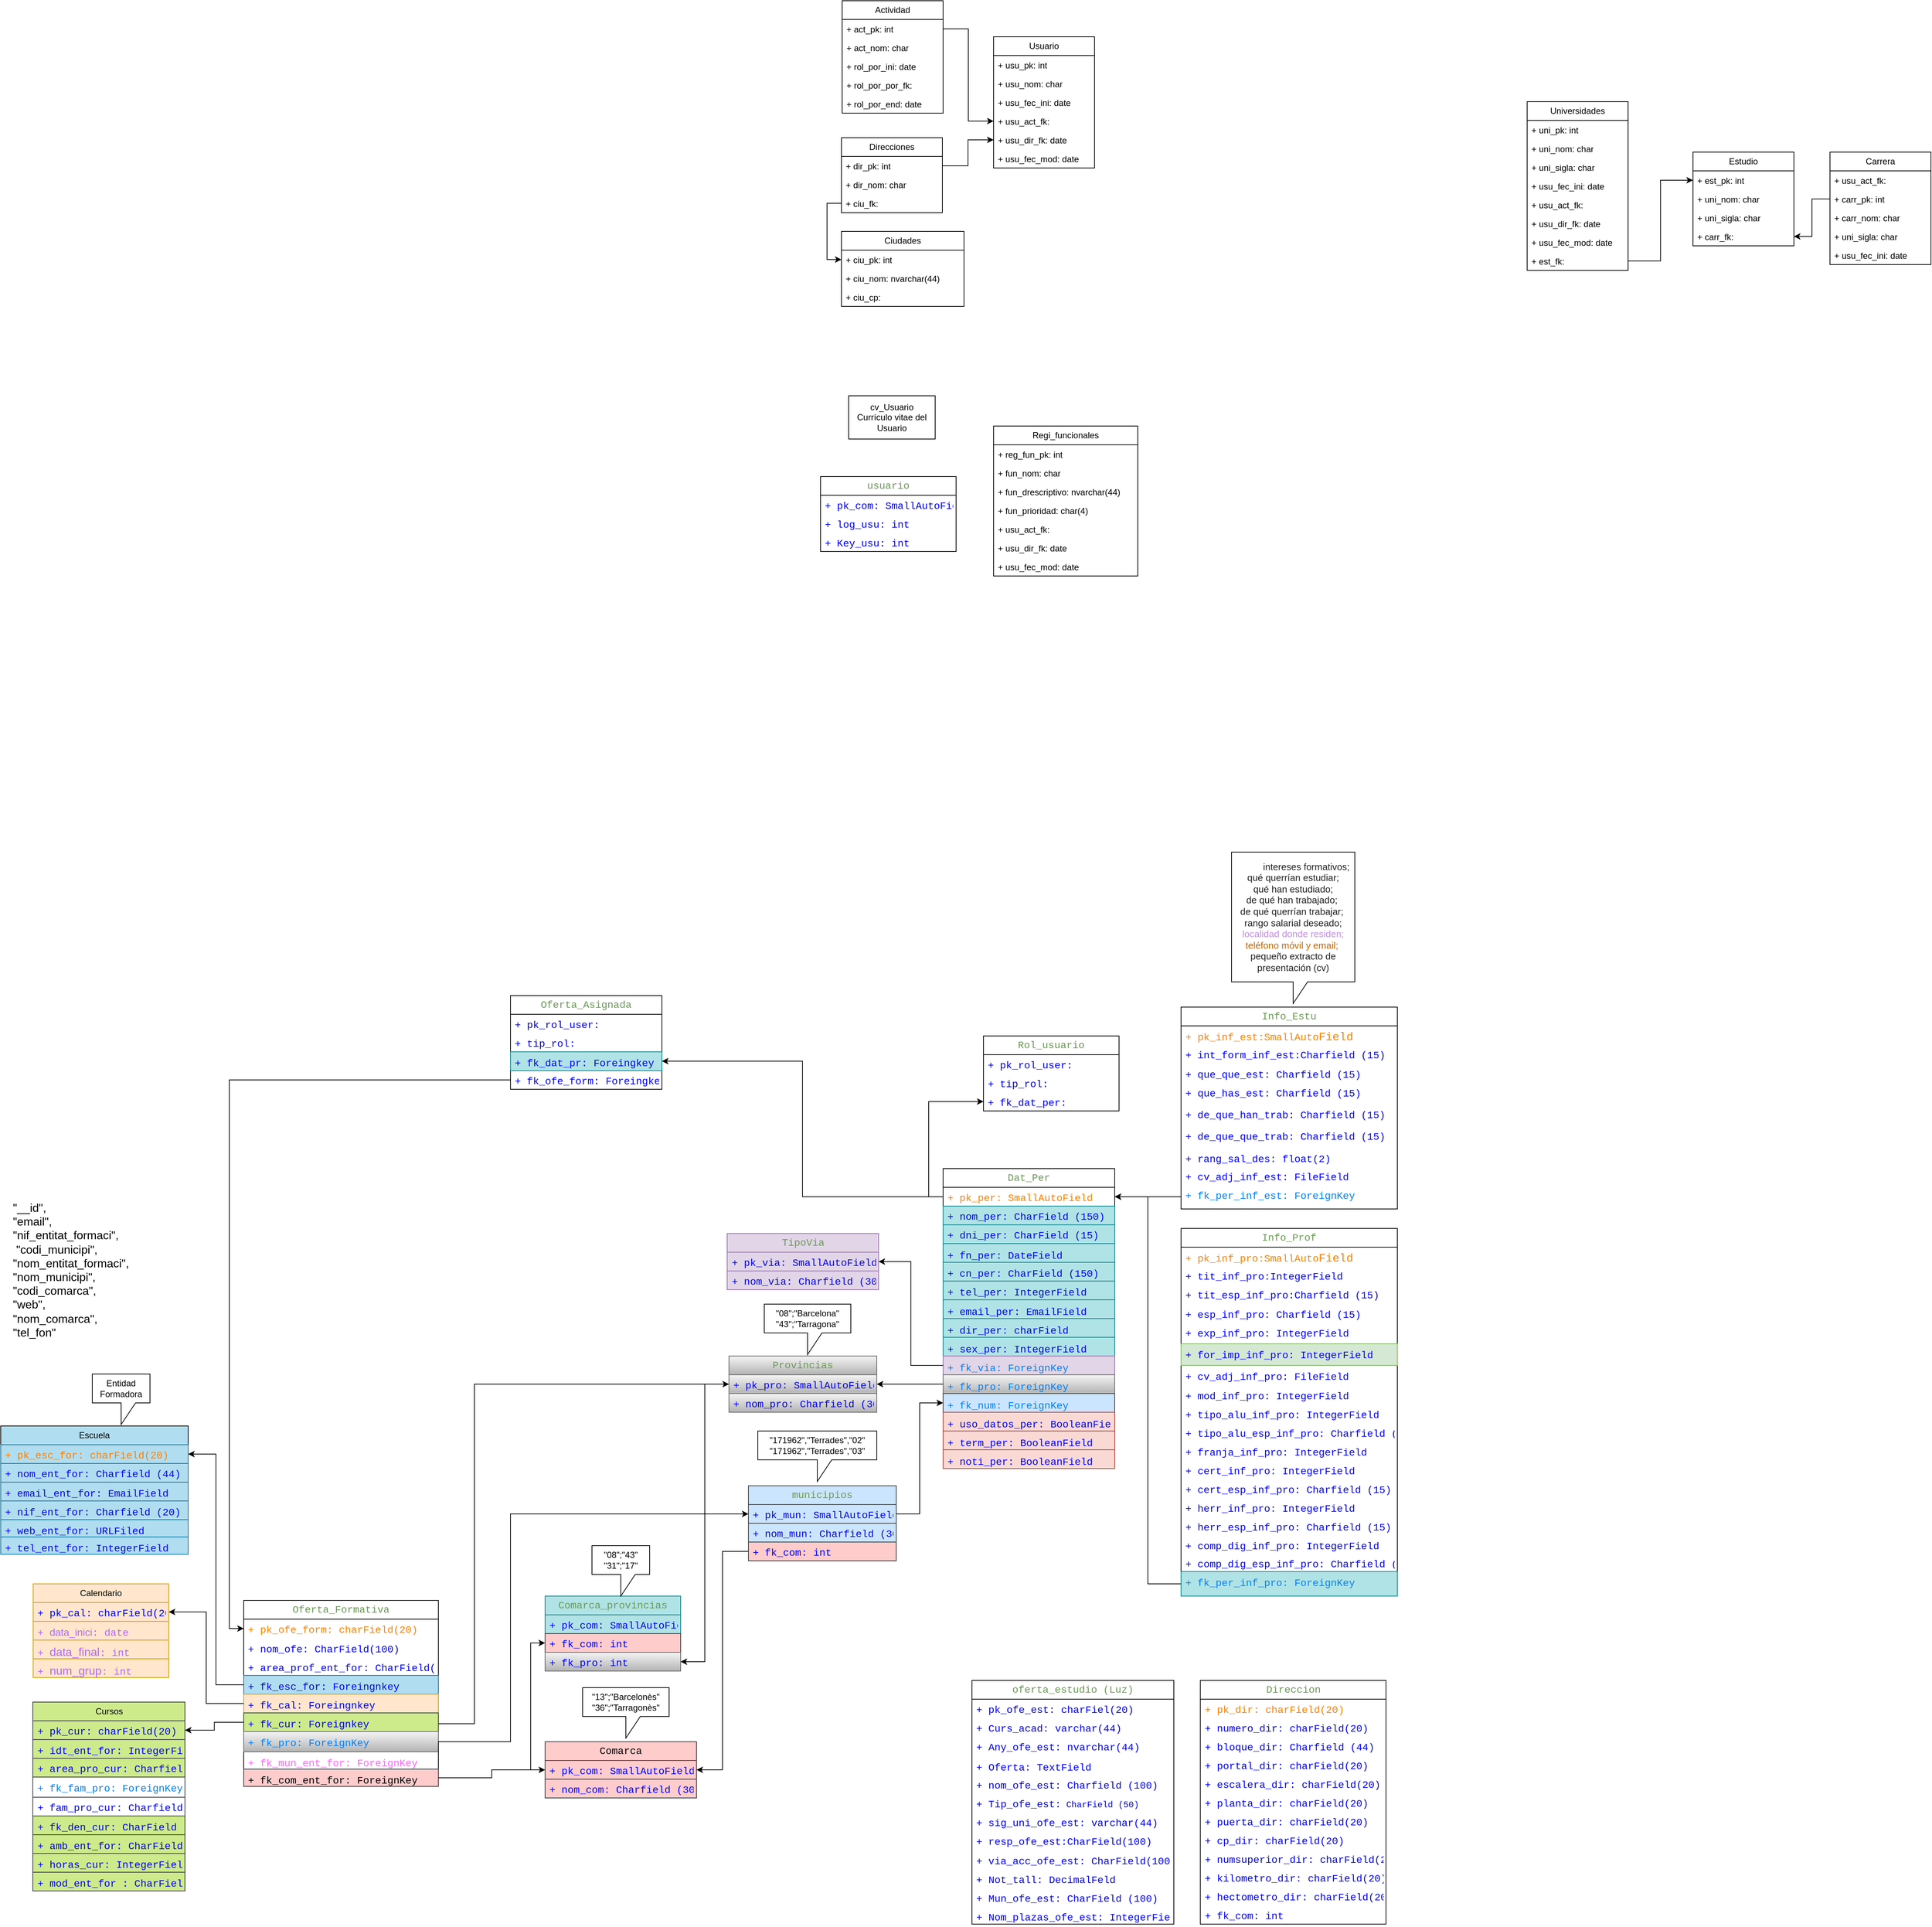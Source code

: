 <mxfile version="25.0.3">
  <diagram name="Página-1" id="tvEC6a8nzrt8jh5GVsLJ">
    <mxGraphModel grid="1" page="1" gridSize="10" guides="1" tooltips="1" connect="1" arrows="1" fold="1" pageScale="1" pageWidth="827" pageHeight="1169" background="none" math="0" shadow="0">
      <root>
        <mxCell id="0" />
        <mxCell id="1" parent="0" />
        <mxCell id="BZVooQixpb7APMNi6qxB-20" style="edgeStyle=orthogonalEdgeStyle;rounded=0;orthogonalLoop=1;jettySize=auto;html=1;exitX=1;exitY=0.25;exitDx=0;exitDy=0;entryX=0;entryY=0.5;entryDx=0;entryDy=0;" edge="1" parent="1" source="BZVooQixpb7APMNi6qxB-1" target="BZVooQixpb7APMNi6qxB-17">
          <mxGeometry relative="1" as="geometry" />
        </mxCell>
        <mxCell id="BZVooQixpb7APMNi6qxB-1" value="Actividad" style="swimlane;fontStyle=0;childLayout=stackLayout;horizontal=1;startSize=26;fillColor=none;horizontalStack=0;resizeParent=1;resizeParentMax=0;resizeLast=0;collapsible=1;marginBottom=0;whiteSpace=wrap;html=1;" vertex="1" parent="1">
          <mxGeometry x="30" y="180" width="140" height="156" as="geometry" />
        </mxCell>
        <mxCell id="BZVooQixpb7APMNi6qxB-2" value="+ act_pk: int" style="text;strokeColor=none;fillColor=none;align=left;verticalAlign=top;spacingLeft=4;spacingRight=4;overflow=hidden;rotatable=0;points=[[0,0.5],[1,0.5]];portConstraint=eastwest;whiteSpace=wrap;html=1;" vertex="1" parent="BZVooQixpb7APMNi6qxB-1">
          <mxGeometry y="26" width="140" height="26" as="geometry" />
        </mxCell>
        <mxCell id="BZVooQixpb7APMNi6qxB-3" value="+ act_nom: char" style="text;strokeColor=none;fillColor=none;align=left;verticalAlign=top;spacingLeft=4;spacingRight=4;overflow=hidden;rotatable=0;points=[[0,0.5],[1,0.5]];portConstraint=eastwest;whiteSpace=wrap;html=1;" vertex="1" parent="BZVooQixpb7APMNi6qxB-1">
          <mxGeometry y="52" width="140" height="26" as="geometry" />
        </mxCell>
        <mxCell id="BZVooQixpb7APMNi6qxB-5" value="+ rol_por_ini: date" style="text;strokeColor=none;fillColor=none;align=left;verticalAlign=top;spacingLeft=4;spacingRight=4;overflow=hidden;rotatable=0;points=[[0,0.5],[1,0.5]];portConstraint=eastwest;whiteSpace=wrap;html=1;" vertex="1" parent="BZVooQixpb7APMNi6qxB-1">
          <mxGeometry y="78" width="140" height="26" as="geometry" />
        </mxCell>
        <mxCell id="BZVooQixpb7APMNi6qxB-4" value="+ rol_por_por_fk:&amp;nbsp;" style="text;strokeColor=none;fillColor=none;align=left;verticalAlign=top;spacingLeft=4;spacingRight=4;overflow=hidden;rotatable=0;points=[[0,0.5],[1,0.5]];portConstraint=eastwest;whiteSpace=wrap;html=1;" vertex="1" parent="BZVooQixpb7APMNi6qxB-1">
          <mxGeometry y="104" width="140" height="26" as="geometry" />
        </mxCell>
        <mxCell id="BZVooQixpb7APMNi6qxB-6" value="+ rol_por_end: date" style="text;strokeColor=none;fillColor=none;align=left;verticalAlign=top;spacingLeft=4;spacingRight=4;overflow=hidden;rotatable=0;points=[[0,0.5],[1,0.5]];portConstraint=eastwest;whiteSpace=wrap;html=1;" vertex="1" parent="BZVooQixpb7APMNi6qxB-1">
          <mxGeometry y="130" width="140" height="26" as="geometry" />
        </mxCell>
        <mxCell id="BZVooQixpb7APMNi6qxB-10" value="cv_Usuario&lt;div&gt;Currículo vitae del Usuario&lt;/div&gt;" style="rounded=0;whiteSpace=wrap;html=1;" vertex="1" parent="1">
          <mxGeometry x="39" y="728" width="120" height="60" as="geometry" />
        </mxCell>
        <mxCell id="BZVooQixpb7APMNi6qxB-14" value="Usuario" style="swimlane;fontStyle=0;childLayout=stackLayout;horizontal=1;startSize=26;fillColor=none;horizontalStack=0;resizeParent=1;resizeParentMax=0;resizeLast=0;collapsible=1;marginBottom=0;whiteSpace=wrap;html=1;" vertex="1" parent="1">
          <mxGeometry x="240" y="230" width="140" height="182" as="geometry" />
        </mxCell>
        <mxCell id="BZVooQixpb7APMNi6qxB-15" value="+ usu_pk: int" style="text;strokeColor=none;fillColor=none;align=left;verticalAlign=top;spacingLeft=4;spacingRight=4;overflow=hidden;rotatable=0;points=[[0,0.5],[1,0.5]];portConstraint=eastwest;whiteSpace=wrap;html=1;" vertex="1" parent="BZVooQixpb7APMNi6qxB-14">
          <mxGeometry y="26" width="140" height="26" as="geometry" />
        </mxCell>
        <mxCell id="BZVooQixpb7APMNi6qxB-16" value="+ usu_nom: char" style="text;strokeColor=none;fillColor=none;align=left;verticalAlign=top;spacingLeft=4;spacingRight=4;overflow=hidden;rotatable=0;points=[[0,0.5],[1,0.5]];portConstraint=eastwest;whiteSpace=wrap;html=1;" vertex="1" parent="BZVooQixpb7APMNi6qxB-14">
          <mxGeometry y="52" width="140" height="26" as="geometry" />
        </mxCell>
        <mxCell id="BZVooQixpb7APMNi6qxB-18" value="+ usu_fec_ini: date" style="text;strokeColor=none;fillColor=none;align=left;verticalAlign=top;spacingLeft=4;spacingRight=4;overflow=hidden;rotatable=0;points=[[0,0.5],[1,0.5]];portConstraint=eastwest;whiteSpace=wrap;html=1;" vertex="1" parent="BZVooQixpb7APMNi6qxB-14">
          <mxGeometry y="78" width="140" height="26" as="geometry" />
        </mxCell>
        <mxCell id="BZVooQixpb7APMNi6qxB-17" value="+ usu_act_fk:&amp;nbsp;" style="text;strokeColor=none;fillColor=none;align=left;verticalAlign=top;spacingLeft=4;spacingRight=4;overflow=hidden;rotatable=0;points=[[0,0.5],[1,0.5]];portConstraint=eastwest;whiteSpace=wrap;html=1;" vertex="1" parent="BZVooQixpb7APMNi6qxB-14">
          <mxGeometry y="104" width="140" height="26" as="geometry" />
        </mxCell>
        <mxCell id="BZVooQixpb7APMNi6qxB-44" value="+ usu_dir_fk: date" style="text;strokeColor=none;fillColor=none;align=left;verticalAlign=top;spacingLeft=4;spacingRight=4;overflow=hidden;rotatable=0;points=[[0,0.5],[1,0.5]];portConstraint=eastwest;whiteSpace=wrap;html=1;" vertex="1" parent="BZVooQixpb7APMNi6qxB-14">
          <mxGeometry y="130" width="140" height="26" as="geometry" />
        </mxCell>
        <mxCell id="BZVooQixpb7APMNi6qxB-19" value="+ usu_fec_mod: date" style="text;strokeColor=none;fillColor=none;align=left;verticalAlign=top;spacingLeft=4;spacingRight=4;overflow=hidden;rotatable=0;points=[[0,0.5],[1,0.5]];portConstraint=eastwest;whiteSpace=wrap;html=1;" vertex="1" parent="BZVooQixpb7APMNi6qxB-14">
          <mxGeometry y="156" width="140" height="26" as="geometry" />
        </mxCell>
        <mxCell id="BZVooQixpb7APMNi6qxB-21" value="Direcciones" style="swimlane;fontStyle=0;childLayout=stackLayout;horizontal=1;startSize=26;fillColor=none;horizontalStack=0;resizeParent=1;resizeParentMax=0;resizeLast=0;collapsible=1;marginBottom=0;whiteSpace=wrap;html=1;" vertex="1" parent="1">
          <mxGeometry x="29" y="370" width="140" height="104" as="geometry" />
        </mxCell>
        <mxCell id="BZVooQixpb7APMNi6qxB-22" value="+ dir_pk: int" style="text;strokeColor=none;fillColor=none;align=left;verticalAlign=top;spacingLeft=4;spacingRight=4;overflow=hidden;rotatable=0;points=[[0,0.5],[1,0.5]];portConstraint=eastwest;whiteSpace=wrap;html=1;" vertex="1" parent="BZVooQixpb7APMNi6qxB-21">
          <mxGeometry y="26" width="140" height="26" as="geometry" />
        </mxCell>
        <mxCell id="BZVooQixpb7APMNi6qxB-23" value="+ dir_nom: char" style="text;strokeColor=none;fillColor=none;align=left;verticalAlign=top;spacingLeft=4;spacingRight=4;overflow=hidden;rotatable=0;points=[[0,0.5],[1,0.5]];portConstraint=eastwest;whiteSpace=wrap;html=1;" vertex="1" parent="BZVooQixpb7APMNi6qxB-21">
          <mxGeometry y="52" width="140" height="26" as="geometry" />
        </mxCell>
        <mxCell id="BZVooQixpb7APMNi6qxB-24" value="+ ciu_fk:&amp;nbsp;" style="text;strokeColor=none;fillColor=none;align=left;verticalAlign=top;spacingLeft=4;spacingRight=4;overflow=hidden;rotatable=0;points=[[0,0.5],[1,0.5]];portConstraint=eastwest;whiteSpace=wrap;html=1;" vertex="1" parent="BZVooQixpb7APMNi6qxB-21">
          <mxGeometry y="78" width="140" height="26" as="geometry" />
        </mxCell>
        <mxCell id="BZVooQixpb7APMNi6qxB-27" value="&lt;span style=&quot;color: rgba(0, 0, 0, 0); font-family: monospace; font-size: 0px; text-align: start;&quot;&gt;%3CmxGraphModel%3E%3Croot%3E%3CmxCell%20id%3D%220%22%2F%3E%3CmxCell%20id%3D%221%22%20parent%3D%220%22%2F%3E%3CmxCell%20id%3D%222%22%20value%3D%22Direcciones%22%20style%3D%22swimlane%3BfontStyle%3D0%3BchildLayout%3DstackLayout%3Bhorizontal%3D1%3BstartSize%3D26%3BfillColor%3Dnone%3BhorizontalStack%3D0%3BresizeParent%3D1%3BresizeParentMax%3D0%3BresizeLast%3D0%3Bcollapsible%3D1%3BmarginBottom%3D0%3BwhiteSpace%3Dwrap%3Bhtml%3D1%3B%22%20vertex%3D%221%22%20parent%3D%221%22%3E%3CmxGeometry%20x%3D%22243%22%20y%3D%22485%22%20width%3D%22140%22%20height%3D%22156%22%20as%3D%22geometry%22%2F%3E%3C%2FmxCell%3E%3CmxCell%20id%3D%223%22%20value%3D%22%2B%20dir_pk%3A%20int%22%20style%3D%22text%3BstrokeColor%3Dnone%3BfillColor%3Dnone%3Balign%3Dleft%3BverticalAlign%3Dtop%3BspacingLeft%3D4%3BspacingRight%3D4%3Boverflow%3Dhidden%3Brotatable%3D0%3Bpoints%3D%5B%5B0%2C0.5%5D%2C%5B1%2C0.5%5D%5D%3BportConstraint%3Deastwest%3BwhiteSpace%3Dwrap%3Bhtml%3D1%3B%22%20vertex%3D%221%22%20parent%3D%222%22%3E%3CmxGeometry%20y%3D%2226%22%20width%3D%22140%22%20height%3D%2226%22%20as%3D%22geometry%22%2F%3E%3C%2FmxCell%3E%3CmxCell%20id%3D%224%22%20value%3D%22%2B%20dir_nom%3A%20char%22%20style%3D%22text%3BstrokeColor%3Dnone%3BfillColor%3Dnone%3Balign%3Dleft%3BverticalAlign%3Dtop%3BspacingLeft%3D4%3BspacingRight%3D4%3Boverflow%3Dhidden%3Brotatable%3D0%3Bpoints%3D%5B%5B0%2C0.5%5D%2C%5B1%2C0.5%5D%5D%3BportConstraint%3Deastwest%3BwhiteSpace%3Dwrap%3Bhtml%3D1%3B%22%20vertex%3D%221%22%20parent%3D%222%22%3E%3CmxGeometry%20y%3D%2252%22%20width%3D%22140%22%20height%3D%2226%22%20as%3D%22geometry%22%2F%3E%3C%2FmxCell%3E%3CmxCell%20id%3D%225%22%20value%3D%22%2B%20rol_por_por_fk%3A%26amp%3Bnbsp%3B%22%20style%3D%22text%3BstrokeColor%3Dnone%3BfillColor%3Dnone%3Balign%3Dleft%3BverticalAlign%3Dtop%3BspacingLeft%3D4%3BspacingRight%3D4%3Boverflow%3Dhidden%3Brotatable%3D0%3Bpoints%3D%5B%5B0%2C0.5%5D%2C%5B1%2C0.5%5D%5D%3BportConstraint%3Deastwest%3BwhiteSpace%3Dwrap%3Bhtml%3D1%3B%22%20vertex%3D%221%22%20parent%3D%222%22%3E%3CmxGeometry%20y%3D%2278%22%20width%3D%22140%22%20height%3D%2226%22%20as%3D%22geometry%22%2F%3E%3C%2FmxCell%3E%3CmxCell%20id%3D%226%22%20value%3D%22%2B%20rol_por_ini%3A%20date%22%20style%3D%22text%3BstrokeColor%3Dnone%3BfillColor%3Dnone%3Balign%3Dleft%3BverticalAlign%3Dtop%3BspacingLeft%3D4%3BspacingRight%3D4%3Boverflow%3Dhidden%3Brotatable%3D0%3Bpoints%3D%5B%5B0%2C0.5%5D%2C%5B1%2C0.5%5D%5D%3BportConstraint%3Deastwest%3BwhiteSpace%3Dwrap%3Bhtml%3D1%3B%22%20vertex%3D%221%22%20parent%3D%222%22%3E%3CmxGeometry%20y%3D%22104%22%20width%3D%22140%22%20height%3D%2226%22%20as%3D%22geometry%22%2F%3E%3C%2FmxCell%3E%3CmxCell%20id%3D%227%22%20value%3D%22%2B%20rol_por_end%3A%20date%22%20style%3D%22text%3BstrokeColor%3Dnone%3BfillColor%3Dnone%3Balign%3Dleft%3BverticalAlign%3Dtop%3BspacingLeft%3D4%3BspacingRight%3D4%3Boverflow%3Dhidden%3Brotatable%3D0%3Bpoints%3D%5B%5B0%2C0.5%5D%2C%5B1%2C0.5%5D%5D%3BportConstraint%3Deastwest%3BwhiteSpace%3Dwrap%3Bhtml%3D1%3B%22%20vertex%3D%221%22%20parent%3D%222%22%3E%3CmxGeometry%20y%3D%22130%22%20width%3D%22140%22%20height%3D%2226%22%20as%3D%22geometry%22%2F%3E%3C%2FmxCell%3E%3C%2Froot%3E%3C%2FmxGraphModel%3E&lt;/span&gt;" style="text;html=1;align=center;verticalAlign=middle;resizable=0;points=[];autosize=1;strokeColor=none;fillColor=none;" vertex="1" parent="1">
          <mxGeometry x="69" y="698" width="20" height="30" as="geometry" />
        </mxCell>
        <mxCell id="BZVooQixpb7APMNi6qxB-28" value="Ciudades" style="swimlane;fontStyle=0;childLayout=stackLayout;horizontal=1;startSize=26;fillColor=none;horizontalStack=0;resizeParent=1;resizeParentMax=0;resizeLast=0;collapsible=1;marginBottom=0;whiteSpace=wrap;html=1;" vertex="1" parent="1">
          <mxGeometry x="29" y="500" width="170" height="104" as="geometry" />
        </mxCell>
        <mxCell id="BZVooQixpb7APMNi6qxB-29" value="+ ciu_pk: int" style="text;strokeColor=none;fillColor=none;align=left;verticalAlign=top;spacingLeft=4;spacingRight=4;overflow=hidden;rotatable=0;points=[[0,0.5],[1,0.5]];portConstraint=eastwest;whiteSpace=wrap;html=1;" vertex="1" parent="BZVooQixpb7APMNi6qxB-28">
          <mxGeometry y="26" width="170" height="26" as="geometry" />
        </mxCell>
        <mxCell id="BZVooQixpb7APMNi6qxB-30" value="+ ciu_nom: nvarchar(44)" style="text;strokeColor=none;fillColor=none;align=left;verticalAlign=top;spacingLeft=4;spacingRight=4;overflow=hidden;rotatable=0;points=[[0,0.5],[1,0.5]];portConstraint=eastwest;whiteSpace=wrap;html=1;" vertex="1" parent="BZVooQixpb7APMNi6qxB-28">
          <mxGeometry y="52" width="170" height="26" as="geometry" />
        </mxCell>
        <mxCell id="BZVooQixpb7APMNi6qxB-31" value="+ ciu_cp:&amp;nbsp;" style="text;strokeColor=none;fillColor=none;align=left;verticalAlign=top;spacingLeft=4;spacingRight=4;overflow=hidden;rotatable=0;points=[[0,0.5],[1,0.5]];portConstraint=eastwest;whiteSpace=wrap;html=1;" vertex="1" parent="BZVooQixpb7APMNi6qxB-28">
          <mxGeometry y="78" width="170" height="26" as="geometry" />
        </mxCell>
        <mxCell id="BZVooQixpb7APMNi6qxB-42" style="edgeStyle=orthogonalEdgeStyle;rounded=0;orthogonalLoop=1;jettySize=auto;html=1;exitX=0;exitY=0.5;exitDx=0;exitDy=0;entryX=0;entryY=0.5;entryDx=0;entryDy=0;" edge="1" parent="1" source="BZVooQixpb7APMNi6qxB-24" target="BZVooQixpb7APMNi6qxB-29">
          <mxGeometry relative="1" as="geometry" />
        </mxCell>
        <mxCell id="BZVooQixpb7APMNi6qxB-45" style="edgeStyle=orthogonalEdgeStyle;rounded=0;orthogonalLoop=1;jettySize=auto;html=1;exitX=1;exitY=0.5;exitDx=0;exitDy=0;entryX=0;entryY=0.5;entryDx=0;entryDy=0;" edge="1" parent="1" source="BZVooQixpb7APMNi6qxB-22" target="BZVooQixpb7APMNi6qxB-44">
          <mxGeometry relative="1" as="geometry" />
        </mxCell>
        <mxCell id="BZVooQixpb7APMNi6qxB-46" value="Universidades" style="swimlane;fontStyle=0;childLayout=stackLayout;horizontal=1;startSize=26;fillColor=none;horizontalStack=0;resizeParent=1;resizeParentMax=0;resizeLast=0;collapsible=1;marginBottom=0;whiteSpace=wrap;html=1;" vertex="1" parent="1">
          <mxGeometry x="980" y="320" width="140" height="234" as="geometry" />
        </mxCell>
        <mxCell id="BZVooQixpb7APMNi6qxB-47" value="+ uni_pk: int" style="text;strokeColor=none;fillColor=none;align=left;verticalAlign=top;spacingLeft=4;spacingRight=4;overflow=hidden;rotatable=0;points=[[0,0.5],[1,0.5]];portConstraint=eastwest;whiteSpace=wrap;html=1;" vertex="1" parent="BZVooQixpb7APMNi6qxB-46">
          <mxGeometry y="26" width="140" height="26" as="geometry" />
        </mxCell>
        <mxCell id="BZVooQixpb7APMNi6qxB-48" value="+ uni_nom: char" style="text;strokeColor=none;fillColor=none;align=left;verticalAlign=top;spacingLeft=4;spacingRight=4;overflow=hidden;rotatable=0;points=[[0,0.5],[1,0.5]];portConstraint=eastwest;whiteSpace=wrap;html=1;" vertex="1" parent="BZVooQixpb7APMNi6qxB-46">
          <mxGeometry y="52" width="140" height="26" as="geometry" />
        </mxCell>
        <mxCell id="BZVooQixpb7APMNi6qxB-53" value="+ uni_sigla: char" style="text;strokeColor=none;fillColor=none;align=left;verticalAlign=top;spacingLeft=4;spacingRight=4;overflow=hidden;rotatable=0;points=[[0,0.5],[1,0.5]];portConstraint=eastwest;whiteSpace=wrap;html=1;" vertex="1" parent="BZVooQixpb7APMNi6qxB-46">
          <mxGeometry y="78" width="140" height="26" as="geometry" />
        </mxCell>
        <mxCell id="BZVooQixpb7APMNi6qxB-49" value="+ usu_fec_ini: date" style="text;strokeColor=none;fillColor=none;align=left;verticalAlign=top;spacingLeft=4;spacingRight=4;overflow=hidden;rotatable=0;points=[[0,0.5],[1,0.5]];portConstraint=eastwest;whiteSpace=wrap;html=1;" vertex="1" parent="BZVooQixpb7APMNi6qxB-46">
          <mxGeometry y="104" width="140" height="26" as="geometry" />
        </mxCell>
        <mxCell id="BZVooQixpb7APMNi6qxB-50" value="+ usu_act_fk:&amp;nbsp;" style="text;strokeColor=none;fillColor=none;align=left;verticalAlign=top;spacingLeft=4;spacingRight=4;overflow=hidden;rotatable=0;points=[[0,0.5],[1,0.5]];portConstraint=eastwest;whiteSpace=wrap;html=1;" vertex="1" parent="BZVooQixpb7APMNi6qxB-46">
          <mxGeometry y="130" width="140" height="26" as="geometry" />
        </mxCell>
        <mxCell id="BZVooQixpb7APMNi6qxB-51" value="+ usu_dir_fk: date" style="text;strokeColor=none;fillColor=none;align=left;verticalAlign=top;spacingLeft=4;spacingRight=4;overflow=hidden;rotatable=0;points=[[0,0.5],[1,0.5]];portConstraint=eastwest;whiteSpace=wrap;html=1;" vertex="1" parent="BZVooQixpb7APMNi6qxB-46">
          <mxGeometry y="156" width="140" height="26" as="geometry" />
        </mxCell>
        <mxCell id="BZVooQixpb7APMNi6qxB-52" value="+ usu_fec_mod: date" style="text;strokeColor=none;fillColor=none;align=left;verticalAlign=top;spacingLeft=4;spacingRight=4;overflow=hidden;rotatable=0;points=[[0,0.5],[1,0.5]];portConstraint=eastwest;whiteSpace=wrap;html=1;" vertex="1" parent="BZVooQixpb7APMNi6qxB-46">
          <mxGeometry y="182" width="140" height="26" as="geometry" />
        </mxCell>
        <mxCell id="BZVooQixpb7APMNi6qxB-66" value="+ est_fk:&amp;nbsp;" style="text;strokeColor=none;fillColor=none;align=left;verticalAlign=top;spacingLeft=4;spacingRight=4;overflow=hidden;rotatable=0;points=[[0,0.5],[1,0.5]];portConstraint=eastwest;whiteSpace=wrap;html=1;" vertex="1" parent="BZVooQixpb7APMNi6qxB-46">
          <mxGeometry y="208" width="140" height="26" as="geometry" />
        </mxCell>
        <mxCell id="BZVooQixpb7APMNi6qxB-54" value="Carrera" style="swimlane;fontStyle=0;childLayout=stackLayout;horizontal=1;startSize=26;fillColor=none;horizontalStack=0;resizeParent=1;resizeParentMax=0;resizeLast=0;collapsible=1;marginBottom=0;whiteSpace=wrap;html=1;" vertex="1" parent="1">
          <mxGeometry x="1400" y="390" width="140" height="156" as="geometry" />
        </mxCell>
        <mxCell id="BZVooQixpb7APMNi6qxB-59" value="+ usu_act_fk:&amp;nbsp;" style="text;strokeColor=none;fillColor=none;align=left;verticalAlign=top;spacingLeft=4;spacingRight=4;overflow=hidden;rotatable=0;points=[[0,0.5],[1,0.5]];portConstraint=eastwest;whiteSpace=wrap;html=1;" vertex="1" parent="BZVooQixpb7APMNi6qxB-54">
          <mxGeometry y="26" width="140" height="26" as="geometry" />
        </mxCell>
        <mxCell id="BZVooQixpb7APMNi6qxB-55" value="+ carr_pk: int" style="text;strokeColor=none;fillColor=none;align=left;verticalAlign=top;spacingLeft=4;spacingRight=4;overflow=hidden;rotatable=0;points=[[0,0.5],[1,0.5]];portConstraint=eastwest;whiteSpace=wrap;html=1;" vertex="1" parent="BZVooQixpb7APMNi6qxB-54">
          <mxGeometry y="52" width="140" height="26" as="geometry" />
        </mxCell>
        <mxCell id="BZVooQixpb7APMNi6qxB-56" value="+ carr_nom: char" style="text;strokeColor=none;fillColor=none;align=left;verticalAlign=top;spacingLeft=4;spacingRight=4;overflow=hidden;rotatable=0;points=[[0,0.5],[1,0.5]];portConstraint=eastwest;whiteSpace=wrap;html=1;" vertex="1" parent="BZVooQixpb7APMNi6qxB-54">
          <mxGeometry y="78" width="140" height="26" as="geometry" />
        </mxCell>
        <mxCell id="BZVooQixpb7APMNi6qxB-57" value="+ uni_sigla: char" style="text;strokeColor=none;fillColor=none;align=left;verticalAlign=top;spacingLeft=4;spacingRight=4;overflow=hidden;rotatable=0;points=[[0,0.5],[1,0.5]];portConstraint=eastwest;whiteSpace=wrap;html=1;" vertex="1" parent="BZVooQixpb7APMNi6qxB-54">
          <mxGeometry y="104" width="140" height="26" as="geometry" />
        </mxCell>
        <mxCell id="BZVooQixpb7APMNi6qxB-58" value="+ usu_fec_ini: date" style="text;strokeColor=none;fillColor=none;align=left;verticalAlign=top;spacingLeft=4;spacingRight=4;overflow=hidden;rotatable=0;points=[[0,0.5],[1,0.5]];portConstraint=eastwest;whiteSpace=wrap;html=1;" vertex="1" parent="BZVooQixpb7APMNi6qxB-54">
          <mxGeometry y="130" width="140" height="26" as="geometry" />
        </mxCell>
        <mxCell id="BZVooQixpb7APMNi6qxB-62" value="Estudio" style="swimlane;fontStyle=0;childLayout=stackLayout;horizontal=1;startSize=26;fillColor=none;horizontalStack=0;resizeParent=1;resizeParentMax=0;resizeLast=0;collapsible=1;marginBottom=0;whiteSpace=wrap;html=1;" vertex="1" parent="1">
          <mxGeometry x="1210" y="390" width="140" height="130" as="geometry" />
        </mxCell>
        <mxCell id="BZVooQixpb7APMNi6qxB-63" value="+ est_pk: int" style="text;strokeColor=none;fillColor=none;align=left;verticalAlign=top;spacingLeft=4;spacingRight=4;overflow=hidden;rotatable=0;points=[[0,0.5],[1,0.5]];portConstraint=eastwest;whiteSpace=wrap;html=1;" vertex="1" parent="BZVooQixpb7APMNi6qxB-62">
          <mxGeometry y="26" width="140" height="26" as="geometry" />
        </mxCell>
        <mxCell id="BZVooQixpb7APMNi6qxB-64" value="+ uni_nom: char" style="text;strokeColor=none;fillColor=none;align=left;verticalAlign=top;spacingLeft=4;spacingRight=4;overflow=hidden;rotatable=0;points=[[0,0.5],[1,0.5]];portConstraint=eastwest;whiteSpace=wrap;html=1;" vertex="1" parent="BZVooQixpb7APMNi6qxB-62">
          <mxGeometry y="52" width="140" height="26" as="geometry" />
        </mxCell>
        <mxCell id="BZVooQixpb7APMNi6qxB-65" value="+ uni_sigla: char" style="text;strokeColor=none;fillColor=none;align=left;verticalAlign=top;spacingLeft=4;spacingRight=4;overflow=hidden;rotatable=0;points=[[0,0.5],[1,0.5]];portConstraint=eastwest;whiteSpace=wrap;html=1;" vertex="1" parent="BZVooQixpb7APMNi6qxB-62">
          <mxGeometry y="78" width="140" height="26" as="geometry" />
        </mxCell>
        <mxCell id="BZVooQixpb7APMNi6qxB-67" value="+ carr_fk:&amp;nbsp;" style="text;strokeColor=none;fillColor=none;align=left;verticalAlign=top;spacingLeft=4;spacingRight=4;overflow=hidden;rotatable=0;points=[[0,0.5],[1,0.5]];portConstraint=eastwest;whiteSpace=wrap;html=1;" vertex="1" parent="BZVooQixpb7APMNi6qxB-62">
          <mxGeometry y="104" width="140" height="26" as="geometry" />
        </mxCell>
        <mxCell id="BZVooQixpb7APMNi6qxB-73" style="edgeStyle=orthogonalEdgeStyle;rounded=0;orthogonalLoop=1;jettySize=auto;html=1;exitX=0;exitY=0.5;exitDx=0;exitDy=0;entryX=1;entryY=0.5;entryDx=0;entryDy=0;" edge="1" parent="1" source="BZVooQixpb7APMNi6qxB-55" target="BZVooQixpb7APMNi6qxB-67">
          <mxGeometry relative="1" as="geometry" />
        </mxCell>
        <mxCell id="BZVooQixpb7APMNi6qxB-83" value="Regi_funcionales" style="swimlane;fontStyle=0;childLayout=stackLayout;horizontal=1;startSize=26;fillColor=none;horizontalStack=0;resizeParent=1;resizeParentMax=0;resizeLast=0;collapsible=1;marginBottom=0;whiteSpace=wrap;html=1;" vertex="1" parent="1">
          <mxGeometry x="240" y="770" width="200" height="208" as="geometry" />
        </mxCell>
        <mxCell id="BZVooQixpb7APMNi6qxB-84" value="+ reg_fun_pk: int" style="text;strokeColor=none;fillColor=none;align=left;verticalAlign=top;spacingLeft=4;spacingRight=4;overflow=hidden;rotatable=0;points=[[0,0.5],[1,0.5]];portConstraint=eastwest;whiteSpace=wrap;html=1;" vertex="1" parent="BZVooQixpb7APMNi6qxB-83">
          <mxGeometry y="26" width="200" height="26" as="geometry" />
        </mxCell>
        <mxCell id="BZVooQixpb7APMNi6qxB-85" value="+ fun_nom: char" style="text;strokeColor=none;fillColor=none;align=left;verticalAlign=top;spacingLeft=4;spacingRight=4;overflow=hidden;rotatable=0;points=[[0,0.5],[1,0.5]];portConstraint=eastwest;whiteSpace=wrap;html=1;" vertex="1" parent="BZVooQixpb7APMNi6qxB-83">
          <mxGeometry y="52" width="200" height="26" as="geometry" />
        </mxCell>
        <mxCell id="BZVooQixpb7APMNi6qxB-86" value="+ fun_drescriptivo: nvarchar(44)" style="text;strokeColor=none;fillColor=none;align=left;verticalAlign=top;spacingLeft=4;spacingRight=4;overflow=hidden;rotatable=0;points=[[0,0.5],[1,0.5]];portConstraint=eastwest;whiteSpace=wrap;html=1;" vertex="1" parent="BZVooQixpb7APMNi6qxB-83">
          <mxGeometry y="78" width="200" height="26" as="geometry" />
        </mxCell>
        <mxCell id="BZVooQixpb7APMNi6qxB-87" value="+ fun_prioridad: char(4)" style="text;strokeColor=none;fillColor=none;align=left;verticalAlign=top;spacingLeft=4;spacingRight=4;overflow=hidden;rotatable=0;points=[[0,0.5],[1,0.5]];portConstraint=eastwest;whiteSpace=wrap;html=1;" vertex="1" parent="BZVooQixpb7APMNi6qxB-83">
          <mxGeometry y="104" width="200" height="26" as="geometry" />
        </mxCell>
        <mxCell id="BZVooQixpb7APMNi6qxB-88" value="+ usu_act_fk:&amp;nbsp;" style="text;strokeColor=none;fillColor=none;align=left;verticalAlign=top;spacingLeft=4;spacingRight=4;overflow=hidden;rotatable=0;points=[[0,0.5],[1,0.5]];portConstraint=eastwest;whiteSpace=wrap;html=1;" vertex="1" parent="BZVooQixpb7APMNi6qxB-83">
          <mxGeometry y="130" width="200" height="26" as="geometry" />
        </mxCell>
        <mxCell id="BZVooQixpb7APMNi6qxB-89" value="+ usu_dir_fk: date" style="text;strokeColor=none;fillColor=none;align=left;verticalAlign=top;spacingLeft=4;spacingRight=4;overflow=hidden;rotatable=0;points=[[0,0.5],[1,0.5]];portConstraint=eastwest;whiteSpace=wrap;html=1;" vertex="1" parent="BZVooQixpb7APMNi6qxB-83">
          <mxGeometry y="156" width="200" height="26" as="geometry" />
        </mxCell>
        <mxCell id="BZVooQixpb7APMNi6qxB-90" value="+ usu_fec_mod: date" style="text;strokeColor=none;fillColor=none;align=left;verticalAlign=top;spacingLeft=4;spacingRight=4;overflow=hidden;rotatable=0;points=[[0,0.5],[1,0.5]];portConstraint=eastwest;whiteSpace=wrap;html=1;" vertex="1" parent="BZVooQixpb7APMNi6qxB-83">
          <mxGeometry y="182" width="200" height="26" as="geometry" />
        </mxCell>
        <mxCell id="znMl5Fk1BX0p0iZNXUY9-37" value="&lt;div style=&quot;color: rgb(204, 204, 204); font-family: Consolas, &amp;quot;Courier New&amp;quot;, monospace; font-size: 14px; line-height: 19px; white-space: pre;&quot;&gt;&lt;span style=&quot;color: rgb(106, 153, 85);&quot;&gt;oferta_estudio (Luz)&lt;/span&gt;&lt;/div&gt;" style="swimlane;fontStyle=0;childLayout=stackLayout;horizontal=1;startSize=26;fillColor=none;horizontalStack=0;resizeParent=1;resizeParentMax=0;resizeLast=0;collapsible=1;marginBottom=0;whiteSpace=wrap;html=1;" vertex="1" parent="1">
          <mxGeometry x="210" y="2510" width="280" height="338" as="geometry" />
        </mxCell>
        <mxCell id="znMl5Fk1BX0p0iZNXUY9-38" value="&lt;span style=&quot;font-family: Consolas, &amp;quot;Courier New&amp;quot;, monospace; font-size: 14px; white-space: pre;&quot;&gt;&lt;font color=&quot;#0000ff&quot;&gt;+ pk_ofe_est: charFiel(20)&lt;/font&gt;&lt;/span&gt;" style="text;strokeColor=none;fillColor=none;align=left;verticalAlign=top;spacingLeft=4;spacingRight=4;overflow=hidden;rotatable=0;points=[[0,0.5],[1,0.5]];portConstraint=eastwest;whiteSpace=wrap;html=1;" vertex="1" parent="znMl5Fk1BX0p0iZNXUY9-37">
          <mxGeometry y="26" width="280" height="26" as="geometry" />
        </mxCell>
        <mxCell id="znMl5Fk1BX0p0iZNXUY9-39" value="&lt;font style=&quot;&quot; color=&quot;#0000ff&quot;&gt;&lt;font face=&quot;Consolas, Courier New, monospace&quot;&gt;&lt;span style=&quot;font-size: 14px; white-space: pre;&quot;&gt;+ Curs_acad: varchar(44)&lt;/span&gt;&lt;/font&gt;&lt;/font&gt;" style="text;strokeColor=none;fillColor=none;align=left;verticalAlign=top;spacingLeft=4;spacingRight=4;overflow=hidden;rotatable=0;points=[[0,0.5],[1,0.5]];portConstraint=eastwest;whiteSpace=wrap;html=1;" vertex="1" parent="znMl5Fk1BX0p0iZNXUY9-37">
          <mxGeometry y="52" width="280" height="26" as="geometry" />
        </mxCell>
        <mxCell id="znMl5Fk1BX0p0iZNXUY9-40" value="&lt;font color=&quot;#0000ff&quot;&gt;&lt;span style=&quot;font-family: Consolas, &amp;quot;Courier New&amp;quot;, monospace; font-size: 14px; white-space: pre;&quot;&gt;+ &lt;/span&gt;&lt;font face=&quot;Consolas, Courier New, monospace&quot;&gt;&lt;span style=&quot;font-size: 14px; white-space: pre;&quot;&gt;Any_ofe_est&lt;/span&gt;&lt;/font&gt;&lt;span style=&quot;font-family: Consolas, &amp;quot;Courier New&amp;quot;, monospace; font-size: 14px; white-space: pre;&quot;&gt;: nvarchar(44)&lt;/span&gt;&lt;/font&gt;" style="text;strokeColor=none;fillColor=none;align=left;verticalAlign=top;spacingLeft=4;spacingRight=4;overflow=hidden;rotatable=0;points=[[0,0.5],[1,0.5]];portConstraint=eastwest;whiteSpace=wrap;html=1;" vertex="1" parent="znMl5Fk1BX0p0iZNXUY9-37">
          <mxGeometry y="78" width="280" height="26" as="geometry" />
        </mxCell>
        <mxCell id="znMl5Fk1BX0p0iZNXUY9-41" value="&lt;div style=&quot;line-height: 19px;&quot;&gt;&lt;font style=&quot;font-family: Consolas, &amp;quot;Courier New&amp;quot;, monospace; font-size: 14px; white-space: pre;&quot; color=&quot;#0000ff&quot;&gt;+ &lt;/font&gt;&lt;span style=&quot;background-color: initial; font-size: 14px; white-space: pre;&quot;&gt;&lt;font face=&quot;Consolas, Courier New, monospace&quot; color=&quot;#0000ff&quot;&gt;Oferta: TextField&lt;/font&gt;&lt;/span&gt;&lt;/div&gt;" style="text;strokeColor=none;fillColor=none;align=left;verticalAlign=top;spacingLeft=4;spacingRight=4;overflow=hidden;rotatable=0;points=[[0,0.5],[1,0.5]];portConstraint=eastwest;whiteSpace=wrap;html=1;" vertex="1" parent="znMl5Fk1BX0p0iZNXUY9-37">
          <mxGeometry y="104" width="280" height="26" as="geometry" />
        </mxCell>
        <mxCell id="znMl5Fk1BX0p0iZNXUY9-42" value="&lt;div style=&quot;line-height: 19px;&quot;&gt;&lt;font style=&quot;&quot; color=&quot;#0000ff&quot;&gt;&lt;font face=&quot;Consolas, Courier New, monospace&quot;&gt;&lt;span style=&quot;font-size: 14px; white-space: pre;&quot;&gt;+ nom_ofe_est: Charfield (100)&lt;/span&gt;&lt;/font&gt;&lt;/font&gt;&lt;/div&gt;" style="text;strokeColor=none;fillColor=none;align=left;verticalAlign=top;spacingLeft=4;spacingRight=4;overflow=hidden;rotatable=0;points=[[0,0.5],[1,0.5]];portConstraint=eastwest;whiteSpace=wrap;html=1;" vertex="1" parent="znMl5Fk1BX0p0iZNXUY9-37">
          <mxGeometry y="130" width="280" height="26" as="geometry" />
        </mxCell>
        <mxCell id="znMl5Fk1BX0p0iZNXUY9-43" value="&lt;div style=&quot;line-height: 19px;&quot;&gt;&lt;font style=&quot;&quot; color=&quot;#0000ff&quot;&gt;&lt;font face=&quot;Consolas, Courier New, monospace&quot;&gt;&lt;span style=&quot;font-size: 14px; white-space: pre;&quot;&gt;+ Tip_ofe_est:&lt;/span&gt;&amp;nbsp;CharField (50)&lt;/font&gt;&lt;/font&gt;&lt;/div&gt;" style="text;strokeColor=none;fillColor=none;align=left;verticalAlign=top;spacingLeft=4;spacingRight=4;overflow=hidden;rotatable=0;points=[[0,0.5],[1,0.5]];portConstraint=eastwest;whiteSpace=wrap;html=1;" vertex="1" parent="znMl5Fk1BX0p0iZNXUY9-37">
          <mxGeometry y="156" width="280" height="26" as="geometry" />
        </mxCell>
        <mxCell id="znMl5Fk1BX0p0iZNXUY9-44" value="&lt;div style=&quot;line-height: 19px;&quot;&gt;&lt;div style=&quot;line-height: 19px;&quot;&gt;&lt;font style=&quot;&quot; color=&quot;#0000ff&quot;&gt;&lt;font face=&quot;Consolas, Courier New, monospace&quot;&gt;&lt;span style=&quot;font-size: 14px; white-space: pre;&quot;&gt;+ sig_uni_ofe_est: varchar(44)&lt;/span&gt;&lt;/font&gt;&lt;/font&gt;&lt;/div&gt;&lt;/div&gt;" style="text;strokeColor=none;fillColor=none;align=left;verticalAlign=top;spacingLeft=4;spacingRight=4;overflow=hidden;rotatable=0;points=[[0,0.5],[1,0.5]];portConstraint=eastwest;whiteSpace=wrap;html=1;" vertex="1" parent="znMl5Fk1BX0p0iZNXUY9-37">
          <mxGeometry y="182" width="280" height="26" as="geometry" />
        </mxCell>
        <mxCell id="znMl5Fk1BX0p0iZNXUY9-45" value="&lt;div style=&quot;font-family: Consolas, &amp;quot;Courier New&amp;quot;, monospace; font-size: 14px; line-height: 19px; white-space: pre;&quot;&gt;&lt;div style=&quot;line-height: 19px;&quot;&gt;&lt;font color=&quot;#0000ff&quot;&gt;+ resp_ofe_est:CharField(100)&lt;/font&gt;&lt;/div&gt;&lt;/div&gt;" style="text;strokeColor=none;fillColor=none;align=left;verticalAlign=top;spacingLeft=4;spacingRight=4;overflow=hidden;rotatable=0;points=[[0,0.5],[1,0.5]];portConstraint=eastwest;whiteSpace=wrap;html=1;" vertex="1" parent="znMl5Fk1BX0p0iZNXUY9-37">
          <mxGeometry y="208" width="280" height="26" as="geometry" />
        </mxCell>
        <mxCell id="znMl5Fk1BX0p0iZNXUY9-46" value="&lt;div style=&quot;line-height: 19px;&quot;&gt;&lt;div style=&quot;line-height: 19px;&quot;&gt;&lt;font style=&quot;font-family: Consolas, &amp;quot;Courier New&amp;quot;, monospace; font-size: 14px; white-space: pre;&quot; color=&quot;#0000ff&quot;&gt;+ v&lt;/font&gt;&lt;span style=&quot;background-color: initial; font-size: 14px; white-space: pre;&quot;&gt;&lt;font face=&quot;Consolas, Courier New, monospace&quot; color=&quot;#0000ff&quot;&gt;ia_acc_ofe_est: CharField(100)&lt;/font&gt;&lt;/span&gt;&lt;/div&gt;&lt;/div&gt;" style="text;strokeColor=none;fillColor=none;align=left;verticalAlign=top;spacingLeft=4;spacingRight=4;overflow=hidden;rotatable=0;points=[[0,0.5],[1,0.5]];portConstraint=eastwest;whiteSpace=wrap;html=1;" vertex="1" parent="znMl5Fk1BX0p0iZNXUY9-37">
          <mxGeometry y="234" width="280" height="26" as="geometry" />
        </mxCell>
        <mxCell id="znMl5Fk1BX0p0iZNXUY9-47" value="&lt;div style=&quot;line-height: 19px;&quot;&gt;&lt;div style=&quot;line-height: 19px;&quot;&gt;&lt;font style=&quot;font-family: Consolas, &amp;quot;Courier New&amp;quot;, monospace; font-size: 14px; white-space: pre;&quot; color=&quot;#0000ff&quot;&gt;+ &lt;/font&gt;&lt;span style=&quot;background-color: initial; font-size: 14px; white-space: pre;&quot;&gt;&lt;font face=&quot;Consolas, Courier New, monospace&quot; color=&quot;#0000ff&quot;&gt;Not_tall: DecimalFeld&lt;/font&gt;&lt;/span&gt;&lt;/div&gt;&lt;/div&gt;" style="text;strokeColor=none;fillColor=none;align=left;verticalAlign=top;spacingLeft=4;spacingRight=4;overflow=hidden;rotatable=0;points=[[0,0.5],[1,0.5]];portConstraint=eastwest;whiteSpace=wrap;html=1;" vertex="1" parent="znMl5Fk1BX0p0iZNXUY9-37">
          <mxGeometry y="260" width="280" height="26" as="geometry" />
        </mxCell>
        <mxCell id="znMl5Fk1BX0p0iZNXUY9-48" value="&lt;div style=&quot;line-height: 19px;&quot;&gt;&lt;font style=&quot;font-family: Consolas, &amp;quot;Courier New&amp;quot;, monospace; font-size: 14px; white-space: pre;&quot; color=&quot;#0000ff&quot;&gt;+ &lt;/font&gt;&lt;span style=&quot;background-color: initial; font-size: 14px; white-space: pre;&quot;&gt;&lt;font face=&quot;Consolas, Courier New, monospace&quot; color=&quot;#0000ff&quot;&gt;Mun_ofe_est: CharField (100)&lt;/font&gt;&lt;/span&gt;&lt;/div&gt;" style="text;strokeColor=none;fillColor=none;align=left;verticalAlign=top;spacingLeft=4;spacingRight=4;overflow=hidden;rotatable=0;points=[[0,0.5],[1,0.5]];portConstraint=eastwest;whiteSpace=wrap;html=1;" vertex="1" parent="znMl5Fk1BX0p0iZNXUY9-37">
          <mxGeometry y="286" width="280" height="26" as="geometry" />
        </mxCell>
        <mxCell id="znMl5Fk1BX0p0iZNXUY9-49" value="&lt;div style=&quot;line-height: 19px;&quot;&gt;&lt;div style=&quot;line-height: 19px;&quot;&gt;&lt;font style=&quot;font-family: Consolas, &amp;quot;Courier New&amp;quot;, monospace; font-size: 14px; white-space: pre;&quot; color=&quot;#0000ff&quot;&gt;+ &lt;/font&gt;&lt;span style=&quot;background-color: initial; font-size: 14px; white-space: pre;&quot;&gt;&lt;font face=&quot;Consolas, Courier New, monospace&quot; color=&quot;#0000ff&quot;&gt;Nom_plazas_ofe_est: IntegerField&lt;/font&gt;&lt;/span&gt;&lt;/div&gt;&lt;/div&gt;" style="text;strokeColor=none;fillColor=none;align=left;verticalAlign=top;spacingLeft=4;spacingRight=4;overflow=hidden;rotatable=0;points=[[0,0.5],[1,0.5]];portConstraint=eastwest;whiteSpace=wrap;html=1;" vertex="1" parent="znMl5Fk1BX0p0iZNXUY9-37">
          <mxGeometry y="312" width="280" height="26" as="geometry" />
        </mxCell>
        <mxCell id="HBgZYf5v92plN2gd6lQA-18" value="&lt;div style=&quot;font-family: Consolas, &amp;quot;Courier New&amp;quot;, monospace; font-size: 14px; line-height: 19px; white-space: pre;&quot;&gt;&lt;font color=&quot;#6a9955&quot;&gt;Dat_Per&lt;/font&gt;&lt;/div&gt;" style="swimlane;fontStyle=0;childLayout=stackLayout;horizontal=1;startSize=26;fillColor=none;horizontalStack=0;resizeParent=1;resizeParentMax=0;resizeLast=0;collapsible=1;marginBottom=0;whiteSpace=wrap;html=1;" vertex="1" parent="1">
          <mxGeometry x="170" y="1800" width="238" height="416" as="geometry" />
        </mxCell>
        <mxCell id="HBgZYf5v92plN2gd6lQA-19" value="&lt;font color=&quot;#ff8000&quot; style=&quot;&quot; face=&quot;Consolas, Courier New, monospace&quot;&gt;&lt;span style=&quot;font-size: 14px; white-space: pre;&quot;&gt;+ pk_per: SmallAutoField&lt;/span&gt;&lt;/font&gt;" style="text;strokeColor=none;fillColor=none;align=left;verticalAlign=top;spacingLeft=4;spacingRight=4;overflow=hidden;rotatable=0;points=[[0,0.5],[1,0.5]];portConstraint=eastwest;whiteSpace=wrap;html=1;" vertex="1" parent="HBgZYf5v92plN2gd6lQA-18">
          <mxGeometry y="26" width="238" height="26" as="geometry" />
        </mxCell>
        <mxCell id="HBgZYf5v92plN2gd6lQA-20" value="&lt;span style=&quot;font-family: Consolas, &amp;quot;Courier New&amp;quot;, monospace; font-size: 14px; white-space: pre;&quot;&gt;&lt;font color=&quot;#0000ff&quot;&gt;+ &lt;/font&gt;&lt;/span&gt;&lt;font face=&quot;Consolas, Courier New, monospace&quot; color=&quot;#0000ff&quot;&gt;&lt;span style=&quot;font-size: 14px; white-space: pre;&quot;&gt;nom_per: CharField (150)&lt;/span&gt;&lt;/font&gt;" style="text;strokeColor=#0e8088;fillColor=#b0e3e6;align=left;verticalAlign=top;spacingLeft=4;spacingRight=4;overflow=hidden;rotatable=0;points=[[0,0.5],[1,0.5]];portConstraint=eastwest;whiteSpace=wrap;html=1;" vertex="1" parent="HBgZYf5v92plN2gd6lQA-18">
          <mxGeometry y="52" width="238" height="26" as="geometry" />
        </mxCell>
        <mxCell id="HBgZYf5v92plN2gd6lQA-21" value="&lt;font color=&quot;#0000ff&quot;&gt;&lt;span style=&quot;font-family: Consolas, &amp;quot;Courier New&amp;quot;, monospace; font-size: 14px; white-space: pre;&quot;&gt;+ &lt;/span&gt;&lt;/font&gt;&lt;font face=&quot;Consolas, Courier New, monospace&quot; color=&quot;#0000ff&quot;&gt;&lt;span style=&quot;font-size: 14px; white-space: pre;&quot;&gt;dni_per: CharField (15)&lt;/span&gt;&lt;/font&gt;" style="text;strokeColor=#0e8088;fillColor=#b0e3e6;align=left;verticalAlign=top;spacingLeft=4;spacingRight=4;overflow=hidden;rotatable=0;points=[[0,0.5],[1,0.5]];portConstraint=eastwest;whiteSpace=wrap;html=1;" vertex="1" parent="HBgZYf5v92plN2gd6lQA-18">
          <mxGeometry y="78" width="238" height="26" as="geometry" />
        </mxCell>
        <mxCell id="HBgZYf5v92plN2gd6lQA-22" value="&lt;div style=&quot;line-height: 19px;&quot;&gt;&lt;font style=&quot;font-family: Consolas, &amp;quot;Courier New&amp;quot;, monospace; font-size: 14px; white-space: pre;&quot; color=&quot;#0000ff&quot;&gt;+ &lt;/font&gt;&lt;span style=&quot;background-color: initial; font-size: 14px; white-space: pre;&quot;&gt;&lt;font face=&quot;Consolas, Courier New, monospace&quot; color=&quot;#0000ff&quot;&gt;fn_per: DateField&lt;/font&gt;&lt;/span&gt;&lt;/div&gt;" style="text;strokeColor=#0e8088;fillColor=#b0e3e6;align=left;verticalAlign=top;spacingLeft=4;spacingRight=4;overflow=hidden;rotatable=0;points=[[0,0.5],[1,0.5]];portConstraint=eastwest;whiteSpace=wrap;html=1;" vertex="1" parent="HBgZYf5v92plN2gd6lQA-18">
          <mxGeometry y="104" width="238" height="26" as="geometry" />
        </mxCell>
        <mxCell id="HBgZYf5v92plN2gd6lQA-23" value="&lt;div style=&quot;line-height: 19px;&quot;&gt;&lt;font style=&quot;&quot; color=&quot;#0000ff&quot;&gt;&lt;font face=&quot;Consolas, Courier New, monospace&quot;&gt;&lt;span style=&quot;font-size: 14px; white-space: pre;&quot;&gt;+ cn_per: CharField (150)&lt;/span&gt;&lt;/font&gt;&lt;/font&gt;&lt;/div&gt;" style="text;strokeColor=#0e8088;fillColor=#b0e3e6;align=left;verticalAlign=top;spacingLeft=4;spacingRight=4;overflow=hidden;rotatable=0;points=[[0,0.5],[1,0.5]];portConstraint=eastwest;whiteSpace=wrap;html=1;" vertex="1" parent="HBgZYf5v92plN2gd6lQA-18">
          <mxGeometry y="130" width="238" height="26" as="geometry" />
        </mxCell>
        <mxCell id="HBgZYf5v92plN2gd6lQA-24" value="&lt;div style=&quot;line-height: 19px;&quot;&gt;&lt;font style=&quot;&quot; color=&quot;#0000ff&quot;&gt;&lt;font face=&quot;Consolas, Courier New, monospace&quot;&gt;&lt;span style=&quot;font-size: 14px; white-space: pre;&quot;&gt;+ tel_per: IntegerField &lt;/span&gt;&lt;/font&gt;&lt;/font&gt;&lt;/div&gt;" style="text;strokeColor=#0e8088;fillColor=#b0e3e6;align=left;verticalAlign=top;spacingLeft=4;spacingRight=4;overflow=hidden;rotatable=0;points=[[0,0.5],[1,0.5]];portConstraint=eastwest;whiteSpace=wrap;html=1;" vertex="1" parent="HBgZYf5v92plN2gd6lQA-18">
          <mxGeometry y="156" width="238" height="26" as="geometry" />
        </mxCell>
        <mxCell id="HBgZYf5v92plN2gd6lQA-25" value="&lt;div style=&quot;line-height: 19px;&quot;&gt;&lt;div style=&quot;line-height: 19px;&quot;&gt;&lt;font style=&quot;font-family: Consolas, &amp;quot;Courier New&amp;quot;, monospace; font-size: 14px; white-space: pre;&quot; color=&quot;#0000ff&quot;&gt;+ &lt;/font&gt;&lt;span style=&quot;background-color: initial; font-size: 14px; white-space: pre;&quot;&gt;&lt;font face=&quot;Consolas, Courier New, monospace&quot; color=&quot;#0000ff&quot;&gt;email_per: EmailField&lt;/font&gt;&lt;/span&gt;&lt;/div&gt;&lt;/div&gt;" style="text;strokeColor=#0e8088;fillColor=#b0e3e6;align=left;verticalAlign=top;spacingLeft=4;spacingRight=4;overflow=hidden;rotatable=0;points=[[0,0.5],[1,0.5]];portConstraint=eastwest;whiteSpace=wrap;html=1;" vertex="1" parent="HBgZYf5v92plN2gd6lQA-18">
          <mxGeometry y="182" width="238" height="26" as="geometry" />
        </mxCell>
        <mxCell id="IO97pGm5Q4sqgZwQervl-44" value="&lt;div style=&quot;line-height: 19px;&quot;&gt;&lt;div style=&quot;line-height: 19px;&quot;&gt;&lt;font style=&quot;font-family: Consolas, &amp;quot;Courier New&amp;quot;, monospace; font-size: 14px; white-space: pre;&quot; color=&quot;#0000ff&quot;&gt;+ dir&lt;/font&gt;&lt;span style=&quot;background-color: initial; font-size: 14px; white-space: pre;&quot;&gt;&lt;font face=&quot;Consolas, Courier New, monospace&quot; color=&quot;#0000ff&quot;&gt;_per: charField&lt;/font&gt;&lt;/span&gt;&lt;/div&gt;&lt;/div&gt;" style="text;strokeColor=#0e8088;fillColor=#b0e3e6;align=left;verticalAlign=top;spacingLeft=4;spacingRight=4;overflow=hidden;rotatable=0;points=[[0,0.5],[1,0.5]];portConstraint=eastwest;whiteSpace=wrap;html=1;" vertex="1" parent="HBgZYf5v92plN2gd6lQA-18">
          <mxGeometry y="208" width="238" height="26" as="geometry" />
        </mxCell>
        <mxCell id="HBgZYf5v92plN2gd6lQA-27" value="&lt;div style=&quot;line-height: 19px;&quot;&gt;&lt;div style=&quot;line-height: 19px;&quot;&gt;&lt;font style=&quot;font-family: Consolas, &amp;quot;Courier New&amp;quot;, monospace; font-size: 14px; white-space: pre;&quot; color=&quot;#0000ff&quot;&gt;+ &lt;/font&gt;&lt;span style=&quot;background-color: initial; font-size: 14px; white-space: pre;&quot;&gt;&lt;font face=&quot;Consolas, Courier New, monospace&quot; color=&quot;#0000ff&quot;&gt;sex_per: IntegerField&lt;/font&gt;&lt;/span&gt;&lt;/div&gt;&lt;/div&gt;" style="text;strokeColor=#0e8088;fillColor=#b0e3e6;align=left;verticalAlign=top;spacingLeft=4;spacingRight=4;overflow=hidden;rotatable=0;points=[[0,0.5],[1,0.5]];portConstraint=eastwest;whiteSpace=wrap;html=1;" vertex="1" parent="HBgZYf5v92plN2gd6lQA-18">
          <mxGeometry y="234" width="238" height="26" as="geometry" />
        </mxCell>
        <mxCell id="IO97pGm5Q4sqgZwQervl-42" value="&lt;div style=&quot;line-height: 19px;&quot;&gt;&lt;div style=&quot;line-height: 19px;&quot;&gt;&lt;font color=&quot;#007fff&quot;&gt;&lt;font style=&quot;font-family: Consolas, &amp;quot;Courier New&amp;quot;, monospace; font-size: 14px; white-space: pre;&quot;&gt;+ fk_via&lt;/font&gt;&lt;span style=&quot;background-color: initial; font-size: 14px; white-space: pre;&quot;&gt;&lt;font style=&quot;&quot; face=&quot;Consolas, Courier New, monospace&quot;&gt;: ForeignKey&lt;/font&gt;&lt;/span&gt;&lt;/font&gt;&lt;/div&gt;&lt;/div&gt;" style="text;strokeColor=#9673a6;fillColor=#e1d5e7;align=left;verticalAlign=top;spacingLeft=4;spacingRight=4;overflow=hidden;rotatable=0;points=[[0,0.5],[1,0.5]];portConstraint=eastwest;whiteSpace=wrap;html=1;" vertex="1" parent="HBgZYf5v92plN2gd6lQA-18">
          <mxGeometry y="260" width="238" height="26" as="geometry" />
        </mxCell>
        <mxCell id="IO97pGm5Q4sqgZwQervl-45" value="&lt;div style=&quot;line-height: 19px;&quot;&gt;&lt;div style=&quot;line-height: 19px;&quot;&gt;&lt;font color=&quot;#007fff&quot;&gt;&lt;font style=&quot;font-family: Consolas, &amp;quot;Courier New&amp;quot;, monospace; font-size: 14px; white-space: pre;&quot;&gt;+ fk_pro&lt;/font&gt;&lt;span style=&quot;background-color: initial; font-size: 14px; white-space: pre;&quot;&gt;&lt;font style=&quot;&quot; face=&quot;Consolas, Courier New, monospace&quot;&gt;: ForeignKey&lt;/font&gt;&lt;/span&gt;&lt;/font&gt;&lt;/div&gt;&lt;/div&gt;" style="text;align=left;verticalAlign=top;spacingLeft=4;spacingRight=4;overflow=hidden;rotatable=0;points=[[0,0.5],[1,0.5]];portConstraint=eastwest;whiteSpace=wrap;html=1;fillColor=#f5f5f5;strokeColor=#666666;gradientColor=#b3b3b3;" vertex="1" parent="HBgZYf5v92plN2gd6lQA-18">
          <mxGeometry y="286" width="238" height="26" as="geometry" />
        </mxCell>
        <mxCell id="IO97pGm5Q4sqgZwQervl-46" value="&lt;div style=&quot;line-height: 19px;&quot;&gt;&lt;div style=&quot;line-height: 19px;&quot;&gt;&lt;font color=&quot;#007fff&quot;&gt;&lt;font style=&quot;font-family: Consolas, &amp;quot;Courier New&amp;quot;, monospace; font-size: 14px; white-space: pre;&quot;&gt;+ fk_num&lt;/font&gt;&lt;span style=&quot;background-color: initial; font-size: 14px; white-space: pre;&quot;&gt;&lt;font style=&quot;&quot; face=&quot;Consolas, Courier New, monospace&quot;&gt;: ForeignKey&lt;/font&gt;&lt;/span&gt;&lt;/font&gt;&lt;/div&gt;&lt;/div&gt;" style="text;strokeColor=#36393d;fillColor=#cce5ff;align=left;verticalAlign=top;spacingLeft=4;spacingRight=4;overflow=hidden;rotatable=0;points=[[0,0.5],[1,0.5]];portConstraint=eastwest;whiteSpace=wrap;html=1;" vertex="1" parent="HBgZYf5v92plN2gd6lQA-18">
          <mxGeometry y="312" width="238" height="26" as="geometry" />
        </mxCell>
        <mxCell id="HBgZYf5v92plN2gd6lQA-28" value="&lt;div style=&quot;line-height: 19px;&quot;&gt;&lt;div style=&quot;line-height: 19px;&quot;&gt;&lt;font style=&quot;font-family: Consolas, &amp;quot;Courier New&amp;quot;, monospace; font-size: 14px; white-space: pre;&quot; color=&quot;#0000ff&quot;&gt;+ &lt;/font&gt;&lt;span style=&quot;background-color: initial; font-size: 14px; white-space: pre;&quot;&gt;&lt;font face=&quot;Consolas, Courier New, monospace&quot; color=&quot;#0000ff&quot;&gt;uso_datos_per: BooleanField&lt;/font&gt;&lt;/span&gt;&lt;/div&gt;&lt;/div&gt;" style="text;strokeColor=#ae4132;fillColor=#fad9d5;align=left;verticalAlign=top;spacingLeft=4;spacingRight=4;overflow=hidden;rotatable=0;points=[[0,0.5],[1,0.5]];portConstraint=eastwest;whiteSpace=wrap;html=1;" vertex="1" parent="HBgZYf5v92plN2gd6lQA-18">
          <mxGeometry y="338" width="238" height="26" as="geometry" />
        </mxCell>
        <mxCell id="HBgZYf5v92plN2gd6lQA-29" value="&lt;div style=&quot;line-height: 19px;&quot;&gt;&lt;font style=&quot;font-family: Consolas, &amp;quot;Courier New&amp;quot;, monospace; font-size: 14px; white-space: pre;&quot; color=&quot;#0000ff&quot;&gt;+ &lt;/font&gt;&lt;span style=&quot;background-color: initial; font-size: 14px; white-space: pre;&quot;&gt;&lt;font face=&quot;Consolas, Courier New, monospace&quot; color=&quot;#0000ff&quot;&gt;term_per: BooleanField&lt;/font&gt;&lt;/span&gt;&lt;/div&gt;" style="text;strokeColor=#ae4132;fillColor=#fad9d5;align=left;verticalAlign=top;spacingLeft=4;spacingRight=4;overflow=hidden;rotatable=0;points=[[0,0.5],[1,0.5]];portConstraint=eastwest;whiteSpace=wrap;html=1;" vertex="1" parent="HBgZYf5v92plN2gd6lQA-18">
          <mxGeometry y="364" width="238" height="26" as="geometry" />
        </mxCell>
        <mxCell id="HBgZYf5v92plN2gd6lQA-30" value="&lt;div style=&quot;line-height: 19px;&quot;&gt;&lt;div style=&quot;line-height: 19px;&quot;&gt;&lt;font style=&quot;font-family: Consolas, &amp;quot;Courier New&amp;quot;, monospace; font-size: 14px; white-space: pre;&quot; color=&quot;#0000ff&quot;&gt;+ &lt;/font&gt;&lt;span style=&quot;background-color: initial; font-size: 14px; white-space: pre;&quot;&gt;&lt;font face=&quot;Consolas, Courier New, monospace&quot; color=&quot;#0000ff&quot;&gt;noti_per: BooleanField&lt;/font&gt;&lt;/span&gt;&lt;/div&gt;&lt;/div&gt;" style="text;strokeColor=#ae4132;fillColor=#fad9d5;align=left;verticalAlign=top;spacingLeft=4;spacingRight=4;overflow=hidden;rotatable=0;points=[[0,0.5],[1,0.5]];portConstraint=eastwest;whiteSpace=wrap;html=1;" vertex="1" parent="HBgZYf5v92plN2gd6lQA-18">
          <mxGeometry y="390" width="238" height="26" as="geometry" />
        </mxCell>
        <mxCell id="HBgZYf5v92plN2gd6lQA-32" value="&lt;div style=&quot;color: rgb(204, 204, 204); font-family: Consolas, &amp;quot;Courier New&amp;quot;, monospace; font-size: 14px; line-height: 19px; white-space: pre;&quot;&gt;&lt;span style=&quot;color: rgb(106, 153, 85);&quot;&gt;Info_Prof&lt;/span&gt;&lt;/div&gt;" style="swimlane;fontStyle=0;childLayout=stackLayout;horizontal=1;startSize=26;fillColor=none;horizontalStack=0;resizeParent=1;resizeParentMax=0;resizeLast=0;collapsible=1;marginBottom=0;whiteSpace=wrap;html=1;" vertex="1" parent="1">
          <mxGeometry x="500" y="1883" width="300" height="510" as="geometry" />
        </mxCell>
        <mxCell id="HBgZYf5v92plN2gd6lQA-33" value="&lt;font color=&quot;#ff8000&quot;&gt;&lt;span style=&quot;font-family: Consolas, &amp;quot;Courier New&amp;quot;, monospace; font-size: 14px; white-space: pre;&quot;&gt;+ &lt;/span&gt;&lt;font face=&quot;Consolas, Courier New, monospace&quot;&gt;&lt;span style=&quot;font-size: 14px; white-space: pre;&quot;&gt;pk_inf_pro:SmallAuto&lt;/span&gt;&lt;span style=&quot;white-space: pre; font-size: 16px;&quot;&gt;Field&lt;/span&gt;&lt;/font&gt;&lt;/font&gt;" style="text;strokeColor=none;fillColor=none;align=left;verticalAlign=top;spacingLeft=4;spacingRight=4;overflow=hidden;rotatable=0;points=[[0,0.5],[1,0.5]];portConstraint=eastwest;whiteSpace=wrap;html=1;" vertex="1" parent="HBgZYf5v92plN2gd6lQA-32">
          <mxGeometry y="26" width="300" height="26" as="geometry" />
        </mxCell>
        <mxCell id="HBgZYf5v92plN2gd6lQA-35" value="&lt;span style=&quot;font-family: Consolas, &amp;quot;Courier New&amp;quot;, monospace; font-size: 14px; white-space: pre;&quot;&gt;&lt;font color=&quot;#0000ff&quot;&gt;+ &lt;/font&gt;&lt;/span&gt;&lt;font face=&quot;Consolas, Courier New, monospace&quot; color=&quot;#0000ff&quot;&gt;&lt;span style=&quot;font-size: 14px; white-space: pre;&quot;&gt;tit_inf_pro:IntegerField&lt;/span&gt;&lt;/font&gt;" style="text;strokeColor=none;fillColor=none;align=left;verticalAlign=top;spacingLeft=4;spacingRight=4;overflow=hidden;rotatable=0;points=[[0,0.5],[1,0.5]];portConstraint=eastwest;whiteSpace=wrap;html=1;" vertex="1" parent="HBgZYf5v92plN2gd6lQA-32">
          <mxGeometry y="52" width="300" height="26" as="geometry" />
        </mxCell>
        <mxCell id="HBgZYf5v92plN2gd6lQA-36" value="&lt;font color=&quot;#0000ff&quot;&gt;&lt;span style=&quot;font-family: Consolas, &amp;quot;Courier New&amp;quot;, monospace; font-size: 14px; white-space: pre;&quot;&gt;+ &lt;/span&gt;&lt;/font&gt;&lt;font face=&quot;Consolas, Courier New, monospace&quot; color=&quot;#0000ff&quot;&gt;&lt;span style=&quot;font-size: 14px; white-space: pre;&quot;&gt;tit_esp_inf_pro:Charfield (15)&lt;/span&gt;&lt;/font&gt;" style="text;strokeColor=none;fillColor=none;align=left;verticalAlign=top;spacingLeft=4;spacingRight=4;overflow=hidden;rotatable=0;points=[[0,0.5],[1,0.5]];portConstraint=eastwest;whiteSpace=wrap;html=1;" vertex="1" parent="HBgZYf5v92plN2gd6lQA-32">
          <mxGeometry y="78" width="300" height="26" as="geometry" />
        </mxCell>
        <mxCell id="HBgZYf5v92plN2gd6lQA-37" value="&lt;div style=&quot;line-height: 19px;&quot;&gt;&lt;font style=&quot;&quot; color=&quot;#0000ff&quot;&gt;&lt;font face=&quot;Consolas, Courier New, monospace&quot;&gt;&lt;span style=&quot;font-size: 14px; white-space: pre;&quot;&gt;+ esp_inf_pro: Charfield (15)&lt;/span&gt;&lt;/font&gt;&lt;/font&gt;&lt;/div&gt;" style="text;strokeColor=none;fillColor=none;align=left;verticalAlign=top;spacingLeft=4;spacingRight=4;overflow=hidden;rotatable=0;points=[[0,0.5],[1,0.5]];portConstraint=eastwest;whiteSpace=wrap;html=1;" vertex="1" parent="HBgZYf5v92plN2gd6lQA-32">
          <mxGeometry y="104" width="300" height="26" as="geometry" />
        </mxCell>
        <mxCell id="HBgZYf5v92plN2gd6lQA-38" value="&lt;div style=&quot;line-height: 19px;&quot;&gt;&lt;font style=&quot;&quot; color=&quot;#0000ff&quot;&gt;&lt;font face=&quot;Consolas, Courier New, monospace&quot;&gt;&lt;span style=&quot;font-size: 14px; white-space: pre;&quot;&gt;+ exp_inf_pro: &lt;/span&gt;&lt;/font&gt;&lt;/font&gt;&lt;font style=&quot;&quot; color=&quot;#0000ff&quot;&gt;&lt;font face=&quot;Consolas, Courier New, monospace&quot;&gt;&lt;span style=&quot;font-size: 14px; white-space: pre;&quot;&gt;IntegerField&lt;/span&gt;&lt;/font&gt;&lt;/font&gt;&lt;/div&gt;" style="text;strokeColor=none;fillColor=none;align=left;verticalAlign=top;spacingLeft=4;spacingRight=4;overflow=hidden;rotatable=0;points=[[0,0.5],[1,0.5]];portConstraint=eastwest;whiteSpace=wrap;html=1;" vertex="1" parent="HBgZYf5v92plN2gd6lQA-32">
          <mxGeometry y="130" width="300" height="30" as="geometry" />
        </mxCell>
        <mxCell id="RT8RiOXo6vbGIULghEf0-1" value="&lt;div style=&quot;line-height: 19px;&quot;&gt;&lt;font style=&quot;&quot; color=&quot;#0000ff&quot;&gt;&lt;font face=&quot;Consolas, Courier New, monospace&quot;&gt;&lt;span style=&quot;font-size: 14px; white-space: pre;&quot;&gt;+ for_imp_inf_pro: IntegerField&lt;/span&gt;&lt;/font&gt;&lt;/font&gt;&lt;/div&gt;" style="text;strokeColor=#82b366;fillColor=#d5e8d4;align=left;verticalAlign=top;spacingLeft=4;spacingRight=4;overflow=hidden;rotatable=0;points=[[0,0.5],[1,0.5]];portConstraint=eastwest;whiteSpace=wrap;html=1;" vertex="1" parent="HBgZYf5v92plN2gd6lQA-32">
          <mxGeometry y="160" width="300" height="30" as="geometry" />
        </mxCell>
        <mxCell id="HBgZYf5v92plN2gd6lQA-39" value="&lt;div style=&quot;line-height: 19px;&quot;&gt;&lt;font style=&quot;&quot; color=&quot;#0000ff&quot;&gt;&lt;font face=&quot;Consolas, Courier New, monospace&quot;&gt;&lt;span style=&quot;font-size: 14px; white-space: pre;&quot;&gt;+ cv_adj_inf_pro: FileField&lt;/span&gt;&lt;/font&gt;&lt;/font&gt;&lt;/div&gt;" style="text;strokeColor=none;fillColor=none;align=left;verticalAlign=top;spacingLeft=4;spacingRight=4;overflow=hidden;rotatable=0;points=[[0,0.5],[1,0.5]];portConstraint=eastwest;whiteSpace=wrap;html=1;" vertex="1" parent="HBgZYf5v92plN2gd6lQA-32">
          <mxGeometry y="190" width="300" height="26" as="geometry" />
        </mxCell>
        <mxCell id="HBgZYf5v92plN2gd6lQA-40" value="&lt;div style=&quot;line-height: 19px;&quot;&gt;&lt;div style=&quot;line-height: 19px;&quot;&gt;&lt;font style=&quot;font-family: Consolas, &amp;quot;Courier New&amp;quot;, monospace; font-size: 14px; white-space: pre;&quot; color=&quot;#0000ff&quot;&gt;+ &lt;/font&gt;&lt;span style=&quot;background-color: initial; font-size: 14px; white-space: pre;&quot;&gt;&lt;font face=&quot;Consolas, Courier New, monospace&quot; color=&quot;#0000ff&quot;&gt;mod_inf_pro: &lt;/font&gt;&lt;/span&gt;&lt;span style=&quot;background-color: initial; font-size: 14px; white-space: pre;&quot;&gt;&lt;font face=&quot;Consolas, Courier New, monospace&quot; color=&quot;#0000ff&quot;&gt;&lt;/font&gt;&lt;/span&gt;&lt;font style=&quot;&quot; color=&quot;#0000ff&quot;&gt;&lt;font face=&quot;Consolas, Courier New, monospace&quot;&gt;&lt;span style=&quot;font-size: 14px; white-space: pre;&quot;&gt;&lt;/span&gt;&lt;/font&gt;&lt;/font&gt;&lt;font style=&quot;&quot; color=&quot;#0000ff&quot;&gt;&lt;font face=&quot;Consolas, Courier New, monospace&quot;&gt;&lt;span style=&quot;font-size: 14px; white-space: pre;&quot;&gt;IntegerField&lt;/span&gt;&lt;/font&gt;&lt;/font&gt;&lt;/div&gt;&lt;/div&gt;" style="text;align=left;verticalAlign=top;spacingLeft=4;spacingRight=4;overflow=hidden;rotatable=0;points=[[0,0.5],[1,0.5]];portConstraint=eastwest;whiteSpace=wrap;html=1;" vertex="1" parent="HBgZYf5v92plN2gd6lQA-32">
          <mxGeometry y="216" width="300" height="26" as="geometry" />
        </mxCell>
        <mxCell id="HBgZYf5v92plN2gd6lQA-41" value="&lt;div style=&quot;line-height: 19px;&quot;&gt;&lt;div style=&quot;line-height: 19px;&quot;&gt;&lt;font style=&quot;font-family: Consolas, &amp;quot;Courier New&amp;quot;, monospace; font-size: 14px; white-space: pre;&quot; color=&quot;#0000ff&quot;&gt;+ &lt;/font&gt;&lt;span style=&quot;background-color: initial; font-size: 14px; white-space: pre;&quot;&gt;&lt;font face=&quot;Consolas, Courier New, monospace&quot; color=&quot;#0000ff&quot;&gt;tipo_alu_inf_pro: &lt;/font&gt;&lt;/span&gt;&lt;span style=&quot;background-color: initial; font-size: 14px; white-space: pre;&quot;&gt;&lt;font face=&quot;Consolas, Courier New, monospace&quot; color=&quot;#0000ff&quot;&gt;&lt;/font&gt;&lt;/span&gt;&lt;font style=&quot;&quot; color=&quot;#0000ff&quot;&gt;&lt;font face=&quot;Consolas, Courier New, monospace&quot;&gt;&lt;span style=&quot;font-size: 14px; white-space: pre;&quot;&gt;&lt;/span&gt;&lt;/font&gt;&lt;/font&gt;&lt;font style=&quot;&quot; color=&quot;#0000ff&quot;&gt;&lt;font face=&quot;Consolas, Courier New, monospace&quot;&gt;&lt;span style=&quot;font-size: 14px; white-space: pre;&quot;&gt;IntegerField&lt;/span&gt;&lt;/font&gt;&lt;/font&gt;&lt;/div&gt;&lt;/div&gt;" style="text;align=left;verticalAlign=top;spacingLeft=4;spacingRight=4;overflow=hidden;rotatable=0;points=[[0,0.5],[1,0.5]];portConstraint=eastwest;whiteSpace=wrap;html=1;" vertex="1" parent="HBgZYf5v92plN2gd6lQA-32">
          <mxGeometry y="242" width="300" height="26" as="geometry" />
        </mxCell>
        <mxCell id="HBgZYf5v92plN2gd6lQA-42" value="&lt;div style=&quot;line-height: 19px;&quot;&gt;&lt;div style=&quot;line-height: 19px;&quot;&gt;&lt;font style=&quot;font-family: Consolas, &amp;quot;Courier New&amp;quot;, monospace; font-size: 14px; white-space: pre;&quot; color=&quot;#0000ff&quot;&gt;+ &lt;/font&gt;&lt;span style=&quot;background-color: initial; font-size: 14px; white-space: pre;&quot;&gt;&lt;font face=&quot;Consolas, Courier New, monospace&quot; color=&quot;#0000ff&quot;&gt;tipo_alu_esp_inf_pro: Charfield (15)&lt;/font&gt;&lt;/span&gt;&lt;/div&gt;&lt;/div&gt;" style="text;align=left;verticalAlign=top;spacingLeft=4;spacingRight=4;overflow=hidden;rotatable=0;points=[[0,0.5],[1,0.5]];portConstraint=eastwest;whiteSpace=wrap;html=1;" vertex="1" parent="HBgZYf5v92plN2gd6lQA-32">
          <mxGeometry y="268" width="300" height="26" as="geometry" />
        </mxCell>
        <mxCell id="HBgZYf5v92plN2gd6lQA-43" value="&lt;div style=&quot;line-height: 19px;&quot;&gt;&lt;div style=&quot;line-height: 19px;&quot;&gt;&lt;font style=&quot;font-family: Consolas, &amp;quot;Courier New&amp;quot;, monospace; font-size: 14px; white-space: pre;&quot; color=&quot;#0000ff&quot;&gt;+ &lt;/font&gt;&lt;span style=&quot;background-color: initial; font-size: 14px; white-space: pre;&quot;&gt;&lt;font face=&quot;Consolas, Courier New, monospace&quot; color=&quot;#0000ff&quot;&gt;franja_inf_pro: &lt;/font&gt;&lt;/span&gt;&lt;span style=&quot;background-color: initial; font-size: 14px; white-space: pre;&quot;&gt;&lt;font face=&quot;Consolas, Courier New, monospace&quot; color=&quot;#0000ff&quot;&gt;&lt;/font&gt;&lt;/span&gt;&lt;font style=&quot;&quot; color=&quot;#0000ff&quot;&gt;&lt;font face=&quot;Consolas, Courier New, monospace&quot;&gt;&lt;span style=&quot;font-size: 14px; white-space: pre;&quot;&gt;&lt;/span&gt;&lt;/font&gt;&lt;/font&gt;&lt;font style=&quot;&quot; color=&quot;#0000ff&quot;&gt;&lt;font face=&quot;Consolas, Courier New, monospace&quot;&gt;&lt;span style=&quot;font-size: 14px; white-space: pre;&quot;&gt;IntegerField&lt;/span&gt;&lt;/font&gt;&lt;/font&gt;&lt;/div&gt;&lt;/div&gt;" style="text;align=left;verticalAlign=top;spacingLeft=4;spacingRight=4;overflow=hidden;rotatable=0;points=[[0,0.5],[1,0.5]];portConstraint=eastwest;whiteSpace=wrap;html=1;" vertex="1" parent="HBgZYf5v92plN2gd6lQA-32">
          <mxGeometry y="294" width="300" height="26" as="geometry" />
        </mxCell>
        <mxCell id="HBgZYf5v92plN2gd6lQA-44" value="&lt;div style=&quot;line-height: 19px;&quot;&gt;&lt;font style=&quot;font-family: Consolas, &amp;quot;Courier New&amp;quot;, monospace; font-size: 14px; white-space: pre;&quot; color=&quot;#0000ff&quot;&gt;+ &lt;/font&gt;&lt;span style=&quot;background-color: initial; font-size: 14px; white-space: pre;&quot;&gt;&lt;font face=&quot;Consolas, Courier New, monospace&quot; color=&quot;#0000ff&quot;&gt;cert_inf_pro: &lt;/font&gt;&lt;/span&gt;&lt;font style=&quot;&quot; color=&quot;#0000ff&quot;&gt;&lt;font face=&quot;Consolas, Courier New, monospace&quot;&gt;&lt;span style=&quot;font-size: 14px; white-space: pre;&quot;&gt;&lt;/span&gt;&lt;/font&gt;&lt;/font&gt;&lt;font style=&quot;&quot; color=&quot;#0000ff&quot;&gt;&lt;font face=&quot;Consolas, Courier New, monospace&quot;&gt;&lt;span style=&quot;font-size: 14px; white-space: pre;&quot;&gt;IntegerField&lt;/span&gt;&lt;/font&gt;&lt;/font&gt;&lt;/div&gt;" style="text;strokeColor=none;fillColor=none;align=left;verticalAlign=top;spacingLeft=4;spacingRight=4;overflow=hidden;rotatable=0;points=[[0,0.5],[1,0.5]];portConstraint=eastwest;whiteSpace=wrap;html=1;" vertex="1" parent="HBgZYf5v92plN2gd6lQA-32">
          <mxGeometry y="320" width="300" height="26" as="geometry" />
        </mxCell>
        <mxCell id="HBgZYf5v92plN2gd6lQA-45" value="&lt;div style=&quot;line-height: 19px;&quot;&gt;&lt;div style=&quot;line-height: 19px;&quot;&gt;&lt;font style=&quot;font-family: Consolas, &amp;quot;Courier New&amp;quot;, monospace; font-size: 14px; white-space: pre;&quot; color=&quot;#0000ff&quot;&gt;+ &lt;/font&gt;&lt;span style=&quot;background-color: initial; font-size: 14px; white-space: pre;&quot;&gt;&lt;font face=&quot;Consolas, Courier New, monospace&quot; color=&quot;#0000ff&quot;&gt;cert_esp_inf_pro: Charfield (15)&lt;/font&gt;&lt;/span&gt;&lt;/div&gt;&lt;/div&gt;" style="text;strokeColor=none;fillColor=none;align=left;verticalAlign=top;spacingLeft=4;spacingRight=4;overflow=hidden;rotatable=0;points=[[0,0.5],[1,0.5]];portConstraint=eastwest;whiteSpace=wrap;html=1;" vertex="1" parent="HBgZYf5v92plN2gd6lQA-32">
          <mxGeometry y="346" width="300" height="26" as="geometry" />
        </mxCell>
        <mxCell id="HBgZYf5v92plN2gd6lQA-46" value="&lt;div style=&quot;line-height: 19px;&quot;&gt;&lt;div style=&quot;line-height: 19px;&quot;&gt;&lt;font style=&quot;font-family: Consolas, &amp;quot;Courier New&amp;quot;, monospace; font-size: 14px; white-space: pre;&quot; color=&quot;#0000ff&quot;&gt;+ &lt;/font&gt;&lt;span style=&quot;background-color: initial; font-size: 14px; white-space: pre;&quot;&gt;&lt;font face=&quot;Consolas, Courier New, monospace&quot; color=&quot;#0000ff&quot;&gt;herr_inf_pro: &lt;/font&gt;&lt;/span&gt;&lt;span style=&quot;background-color: initial; font-size: 14px; white-space: pre;&quot;&gt;&lt;font face=&quot;Consolas, Courier New, monospace&quot; color=&quot;#0000ff&quot;&gt;&lt;/font&gt;&lt;/span&gt;&lt;font style=&quot;&quot; color=&quot;#0000ff&quot;&gt;&lt;font face=&quot;Consolas, Courier New, monospace&quot;&gt;&lt;span style=&quot;font-size: 14px; white-space: pre;&quot;&gt;&lt;/span&gt;&lt;/font&gt;&lt;/font&gt;&lt;font style=&quot;&quot; color=&quot;#0000ff&quot;&gt;&lt;font face=&quot;Consolas, Courier New, monospace&quot;&gt;&lt;span style=&quot;font-size: 14px; white-space: pre;&quot;&gt;IntegerField&lt;/span&gt;&lt;/font&gt;&lt;/font&gt;&lt;/div&gt;&lt;/div&gt;" style="text;strokeColor=none;fillColor=none;align=left;verticalAlign=top;spacingLeft=4;spacingRight=4;overflow=hidden;rotatable=0;points=[[0,0.5],[1,0.5]];portConstraint=eastwest;whiteSpace=wrap;html=1;" vertex="1" parent="HBgZYf5v92plN2gd6lQA-32">
          <mxGeometry y="372" width="300" height="26" as="geometry" />
        </mxCell>
        <mxCell id="HBgZYf5v92plN2gd6lQA-47" value="&lt;div style=&quot;line-height: 19px;&quot;&gt;&lt;div style=&quot;line-height: 19px;&quot;&gt;&lt;font style=&quot;font-family: Consolas, &amp;quot;Courier New&amp;quot;, monospace; font-size: 14px; white-space: pre;&quot; color=&quot;#0000ff&quot;&gt;+ &lt;/font&gt;&lt;span style=&quot;background-color: initial; font-size: 14px; white-space: pre;&quot;&gt;&lt;font face=&quot;Consolas, Courier New, monospace&quot; color=&quot;#0000ff&quot;&gt;herr_esp_inf_pro: Charfield (15)&lt;/font&gt;&lt;/span&gt;&lt;/div&gt;&lt;/div&gt;" style="text;strokeColor=none;fillColor=none;align=left;verticalAlign=top;spacingLeft=4;spacingRight=4;overflow=hidden;rotatable=0;points=[[0,0.5],[1,0.5]];portConstraint=eastwest;whiteSpace=wrap;html=1;" vertex="1" parent="HBgZYf5v92plN2gd6lQA-32">
          <mxGeometry y="398" width="300" height="26" as="geometry" />
        </mxCell>
        <mxCell id="HBgZYf5v92plN2gd6lQA-48" value="&lt;div style=&quot;line-height: 19px;&quot;&gt;&lt;div style=&quot;line-height: 19px;&quot;&gt;&lt;font style=&quot;font-family: Consolas, &amp;quot;Courier New&amp;quot;, monospace; font-size: 14px; white-space: pre;&quot; color=&quot;#0000ff&quot;&gt;+ &lt;/font&gt;&lt;span style=&quot;background-color: initial; font-size: 14px; white-space: pre;&quot;&gt;&lt;font face=&quot;Consolas, Courier New, monospace&quot; color=&quot;#0000ff&quot;&gt;comp_dig_inf_pro: &lt;/font&gt;&lt;/span&gt;&lt;span style=&quot;background-color: initial; font-size: 14px; white-space: pre;&quot;&gt;&lt;font face=&quot;Consolas, Courier New, monospace&quot; color=&quot;#0000ff&quot;&gt;&lt;/font&gt;&lt;/span&gt;&lt;font style=&quot;&quot; color=&quot;#0000ff&quot;&gt;&lt;font face=&quot;Consolas, Courier New, monospace&quot;&gt;&lt;span style=&quot;font-size: 14px; white-space: pre;&quot;&gt;&lt;/span&gt;&lt;/font&gt;&lt;/font&gt;&lt;font style=&quot;&quot; color=&quot;#0000ff&quot;&gt;&lt;font face=&quot;Consolas, Courier New, monospace&quot;&gt;&lt;span style=&quot;font-size: 14px; white-space: pre;&quot;&gt;IntegerField&lt;/span&gt;&lt;/font&gt;&lt;/font&gt;&lt;/div&gt;&lt;/div&gt;" style="text;strokeColor=none;fillColor=none;align=left;verticalAlign=top;spacingLeft=4;spacingRight=4;overflow=hidden;rotatable=0;points=[[0,0.5],[1,0.5]];portConstraint=eastwest;whiteSpace=wrap;html=1;" vertex="1" parent="HBgZYf5v92plN2gd6lQA-32">
          <mxGeometry y="424" width="300" height="26" as="geometry" />
        </mxCell>
        <mxCell id="HBgZYf5v92plN2gd6lQA-49" value="&lt;div style=&quot;line-height: 19px;&quot;&gt;&lt;div style=&quot;line-height: 19px;&quot;&gt;&lt;font face=&quot;Consolas, Courier New, monospace&quot; color=&quot;#0000ff&quot;&gt;&lt;span style=&quot;font-size: 14px; white-space: pre;&quot;&gt;+ comp_dig_esp_inf_pro: Charfield (15)&lt;/span&gt;&lt;/font&gt;&lt;/div&gt;&lt;/div&gt;" style="text;strokeColor=none;fillColor=none;align=left;verticalAlign=top;spacingLeft=4;spacingRight=4;overflow=hidden;rotatable=0;points=[[0,0.5],[1,0.5]];portConstraint=eastwest;whiteSpace=wrap;html=1;" vertex="1" parent="HBgZYf5v92plN2gd6lQA-32">
          <mxGeometry y="450" width="300" height="26" as="geometry" />
        </mxCell>
        <mxCell id="HBgZYf5v92plN2gd6lQA-50" value="&lt;div style=&quot;line-height: 19px;&quot;&gt;&lt;div style=&quot;line-height: 19px;&quot;&gt;&lt;font color=&quot;#007fff&quot; face=&quot;Consolas, Courier New, monospace&quot;&gt;&lt;span style=&quot;font-size: 14px; white-space: pre;&quot;&gt;+ fk_per_inf_pro: ForeignKey&lt;/span&gt;&lt;/font&gt;&lt;/div&gt;&lt;/div&gt;" style="text;strokeColor=#0e8088;fillColor=#b0e3e6;align=left;verticalAlign=top;spacingLeft=4;spacingRight=4;overflow=hidden;rotatable=0;points=[[0,0.5],[1,0.5]];portConstraint=eastwest;whiteSpace=wrap;html=1;" vertex="1" parent="HBgZYf5v92plN2gd6lQA-32">
          <mxGeometry y="476" width="300" height="34" as="geometry" />
        </mxCell>
        <mxCell id="aGTaD-MYSE5JKAAEdn8e-1" style="edgeStyle=orthogonalEdgeStyle;rounded=0;orthogonalLoop=1;jettySize=auto;html=1;exitX=0;exitY=0.5;exitDx=0;exitDy=0;entryX=1;entryY=0.5;entryDx=0;entryDy=0;" edge="1" parent="1" source="HBgZYf5v92plN2gd6lQA-50" target="HBgZYf5v92plN2gd6lQA-19">
          <mxGeometry relative="1" as="geometry">
            <mxPoint x="408" y="2470" as="targetPoint" />
          </mxGeometry>
        </mxCell>
        <mxCell id="wtTf2INtjH9rt9ekIBQD-8" value="&lt;div style=&quot;font-family: Consolas, &amp;quot;Courier New&amp;quot;, monospace; font-size: 14px; line-height: 19px; white-space: pre;&quot;&gt;Comarca&lt;/div&gt;" style="swimlane;fontStyle=0;childLayout=stackLayout;horizontal=1;startSize=26;fillColor=#ffcccc;horizontalStack=0;resizeParent=1;resizeParentMax=0;resizeLast=0;collapsible=1;marginBottom=0;whiteSpace=wrap;html=1;strokeColor=#36393d;" vertex="1" parent="1">
          <mxGeometry x="-382" y="2595" width="210" height="78" as="geometry" />
        </mxCell>
        <mxCell id="wtTf2INtjH9rt9ekIBQD-9" value="&lt;span style=&quot;font-family: Consolas, &amp;quot;Courier New&amp;quot;, monospace; font-size: 14px; white-space: pre;&quot;&gt;&lt;font color=&quot;#0000ff&quot;&gt;+ pk_com: SmallAutoField&lt;/font&gt;&lt;/span&gt;" style="text;strokeColor=#36393d;fillColor=#ffcccc;align=left;verticalAlign=top;spacingLeft=4;spacingRight=4;overflow=hidden;rotatable=0;points=[[0,0.5],[1,0.5]];portConstraint=eastwest;whiteSpace=wrap;html=1;" vertex="1" parent="wtTf2INtjH9rt9ekIBQD-8">
          <mxGeometry y="26" width="210" height="26" as="geometry" />
        </mxCell>
        <mxCell id="wtTf2INtjH9rt9ekIBQD-10" value="&lt;span style=&quot;font-family: Consolas, &amp;quot;Courier New&amp;quot;, monospace; font-size: 14px; white-space: pre;&quot;&gt;&lt;font color=&quot;#0000ff&quot;&gt;+ nom_com: Charfield (30)&lt;/font&gt;&lt;/span&gt;" style="text;strokeColor=#36393d;fillColor=#ffcccc;align=left;verticalAlign=top;spacingLeft=4;spacingRight=4;overflow=hidden;rotatable=0;points=[[0,0.5],[1,0.5]];portConstraint=eastwest;whiteSpace=wrap;html=1;" vertex="1" parent="wtTf2INtjH9rt9ekIBQD-8">
          <mxGeometry y="52" width="210" height="26" as="geometry" />
        </mxCell>
        <mxCell id="wtTf2INtjH9rt9ekIBQD-25" value="&lt;div style=&quot;font-family: Consolas, &amp;quot;Courier New&amp;quot;, monospace; font-size: 14px; line-height: 19px; white-space: pre;&quot;&gt;&lt;font color=&quot;#6a9955&quot;&gt;Provincias&lt;/font&gt;&lt;/div&gt;" style="swimlane;fontStyle=0;childLayout=stackLayout;horizontal=1;startSize=26;fillColor=#f5f5f5;horizontalStack=0;resizeParent=1;resizeParentMax=0;resizeLast=0;collapsible=1;marginBottom=0;whiteSpace=wrap;html=1;gradientColor=#b3b3b3;strokeColor=#666666;" vertex="1" parent="1">
          <mxGeometry x="-127" y="2060" width="205" height="78" as="geometry" />
        </mxCell>
        <mxCell id="wtTf2INtjH9rt9ekIBQD-26" value="&lt;span style=&quot;font-family: Consolas, &amp;quot;Courier New&amp;quot;, monospace; font-size: 14px; white-space: pre;&quot;&gt;&lt;font color=&quot;#0000ff&quot;&gt;+ pk_pro: &lt;/font&gt;&lt;/span&gt;&lt;span style=&quot;font-family: Consolas, &amp;quot;Courier New&amp;quot;, monospace; font-size: 14px; white-space: pre;&quot;&gt;&lt;font color=&quot;#0000ff&quot;&gt;SmallAutoField&lt;/font&gt;&lt;/span&gt;" style="text;strokeColor=#666666;fillColor=#f5f5f5;align=left;verticalAlign=top;spacingLeft=4;spacingRight=4;overflow=hidden;rotatable=0;points=[[0,0.5],[1,0.5]];portConstraint=eastwest;whiteSpace=wrap;html=1;gradientColor=#b3b3b3;" vertex="1" parent="wtTf2INtjH9rt9ekIBQD-25">
          <mxGeometry y="26" width="205" height="26" as="geometry" />
        </mxCell>
        <mxCell id="wtTf2INtjH9rt9ekIBQD-27" value="&lt;span style=&quot;font-family: Consolas, &amp;quot;Courier New&amp;quot;, monospace; font-size: 14px; white-space: pre;&quot;&gt;&lt;font color=&quot;#0000ff&quot;&gt;+ nom_pro: Charfield (30)&lt;/font&gt;&lt;/span&gt;" style="text;strokeColor=#666666;fillColor=#f5f5f5;align=left;verticalAlign=top;spacingLeft=4;spacingRight=4;overflow=hidden;rotatable=0;points=[[0,0.5],[1,0.5]];portConstraint=eastwest;whiteSpace=wrap;html=1;gradientColor=#b3b3b3;" vertex="1" parent="wtTf2INtjH9rt9ekIBQD-25">
          <mxGeometry y="52" width="205" height="26" as="geometry" />
        </mxCell>
        <mxCell id="wtTf2INtjH9rt9ekIBQD-42" value="&lt;div style=&quot;color: rgb(204, 204, 204); font-family: Consolas, &amp;quot;Courier New&amp;quot;, monospace; font-size: 14px; line-height: 19px; white-space: pre;&quot;&gt;&lt;span style=&quot;color: rgb(106, 153, 85);&quot;&gt;Comarca_provincias&lt;/span&gt;&lt;/div&gt;" style="swimlane;fontStyle=0;childLayout=stackLayout;horizontal=1;startSize=26;fillColor=#b0e3e6;horizontalStack=0;resizeParent=1;resizeParentMax=0;resizeLast=0;collapsible=1;marginBottom=0;whiteSpace=wrap;html=1;strokeColor=#0e8088;" vertex="1" parent="1">
          <mxGeometry x="-382" y="2393" width="188" height="104" as="geometry" />
        </mxCell>
        <mxCell id="wtTf2INtjH9rt9ekIBQD-43" value="&lt;span style=&quot;font-family: Consolas, &amp;quot;Courier New&amp;quot;, monospace; font-size: 14px; white-space: pre;&quot;&gt;&lt;font color=&quot;#0000ff&quot;&gt;+ pk_com: &lt;/font&gt;&lt;/span&gt;&lt;span style=&quot;font-family: Consolas, &amp;quot;Courier New&amp;quot;, monospace; font-size: 14px; white-space: pre;&quot;&gt;&lt;font color=&quot;#0000ff&quot;&gt;SmallAutoField&lt;/font&gt;&lt;/span&gt;" style="text;strokeColor=#0e8088;fillColor=#b0e3e6;align=left;verticalAlign=top;spacingLeft=4;spacingRight=4;overflow=hidden;rotatable=0;points=[[0,0.5],[1,0.5]];portConstraint=eastwest;whiteSpace=wrap;html=1;" vertex="1" parent="wtTf2INtjH9rt9ekIBQD-42">
          <mxGeometry y="26" width="188" height="26" as="geometry" />
        </mxCell>
        <mxCell id="wtTf2INtjH9rt9ekIBQD-45" value="&lt;span style=&quot;font-family: Consolas, &amp;quot;Courier New&amp;quot;, monospace; font-size: 14px; white-space: pre;&quot;&gt;&lt;font color=&quot;#0000ff&quot;&gt;+ fk_com: int&lt;/font&gt;&lt;/span&gt;" style="text;strokeColor=#36393d;fillColor=#ffcccc;align=left;verticalAlign=top;spacingLeft=4;spacingRight=4;overflow=hidden;rotatable=0;points=[[0,0.5],[1,0.5]];portConstraint=eastwest;whiteSpace=wrap;html=1;" vertex="1" parent="wtTf2INtjH9rt9ekIBQD-42">
          <mxGeometry y="52" width="188" height="26" as="geometry" />
        </mxCell>
        <mxCell id="wtTf2INtjH9rt9ekIBQD-44" value="&lt;span style=&quot;font-family: Consolas, &amp;quot;Courier New&amp;quot;, monospace; font-size: 14px; white-space: pre;&quot;&gt;&lt;font color=&quot;#0000ff&quot;&gt;+ fk_pro: int&lt;/font&gt;&lt;/span&gt;" style="text;strokeColor=#666666;fillColor=#f5f5f5;align=left;verticalAlign=top;spacingLeft=4;spacingRight=4;overflow=hidden;rotatable=0;points=[[0,0.5],[1,0.5]];portConstraint=eastwest;whiteSpace=wrap;html=1;gradientColor=#b3b3b3;" vertex="1" parent="wtTf2INtjH9rt9ekIBQD-42">
          <mxGeometry y="78" width="188" height="26" as="geometry" />
        </mxCell>
        <mxCell id="wtTf2INtjH9rt9ekIBQD-52" value="&lt;div style=&quot;color: rgb(204, 204, 204); font-family: Consolas, &amp;quot;Courier New&amp;quot;, monospace; font-size: 14px; line-height: 19px; white-space: pre;&quot;&gt;&lt;span style=&quot;color: rgb(106, 153, 85);&quot;&gt;usuario&lt;/span&gt;&lt;/div&gt;" style="swimlane;fontStyle=0;childLayout=stackLayout;horizontal=1;startSize=26;fillColor=none;horizontalStack=0;resizeParent=1;resizeParentMax=0;resizeLast=0;collapsible=1;marginBottom=0;whiteSpace=wrap;html=1;" vertex="1" parent="1">
          <mxGeometry y="840" width="188" height="104" as="geometry" />
        </mxCell>
        <mxCell id="wtTf2INtjH9rt9ekIBQD-53" value="&lt;span style=&quot;font-family: Consolas, &amp;quot;Courier New&amp;quot;, monospace; font-size: 14px; white-space: pre;&quot;&gt;&lt;font color=&quot;#0000ff&quot;&gt;+ pk_com: &lt;/font&gt;&lt;/span&gt;&lt;span style=&quot;font-family: Consolas, &amp;quot;Courier New&amp;quot;, monospace; font-size: 14px; white-space: pre;&quot;&gt;&lt;font color=&quot;#0000ff&quot;&gt;SmallAutoField&lt;/font&gt;&lt;/span&gt;" style="text;strokeColor=none;fillColor=none;align=left;verticalAlign=top;spacingLeft=4;spacingRight=4;overflow=hidden;rotatable=0;points=[[0,0.5],[1,0.5]];portConstraint=eastwest;whiteSpace=wrap;html=1;" vertex="1" parent="wtTf2INtjH9rt9ekIBQD-52">
          <mxGeometry y="26" width="188" height="26" as="geometry" />
        </mxCell>
        <mxCell id="wtTf2INtjH9rt9ekIBQD-54" value="&lt;span style=&quot;font-family: Consolas, &amp;quot;Courier New&amp;quot;, monospace; font-size: 14px; white-space: pre;&quot;&gt;&lt;font color=&quot;#0000ff&quot;&gt;+ log_usu: int&lt;/font&gt;&lt;/span&gt;" style="text;strokeColor=none;fillColor=none;align=left;verticalAlign=top;spacingLeft=4;spacingRight=4;overflow=hidden;rotatable=0;points=[[0,0.5],[1,0.5]];portConstraint=eastwest;whiteSpace=wrap;html=1;" vertex="1" parent="wtTf2INtjH9rt9ekIBQD-52">
          <mxGeometry y="52" width="188" height="26" as="geometry" />
        </mxCell>
        <mxCell id="wtTf2INtjH9rt9ekIBQD-55" value="&lt;span style=&quot;font-family: Consolas, &amp;quot;Courier New&amp;quot;, monospace; font-size: 14px; white-space: pre;&quot;&gt;&lt;font color=&quot;#0000ff&quot;&gt;+ Key_usu: int&lt;/font&gt;&lt;/span&gt;" style="text;strokeColor=none;fillColor=none;align=left;verticalAlign=top;spacingLeft=4;spacingRight=4;overflow=hidden;rotatable=0;points=[[0,0.5],[1,0.5]];portConstraint=eastwest;whiteSpace=wrap;html=1;" vertex="1" parent="wtTf2INtjH9rt9ekIBQD-52">
          <mxGeometry y="78" width="188" height="26" as="geometry" />
        </mxCell>
        <mxCell id="wtTf2INtjH9rt9ekIBQD-56" value="&lt;div style=&quot;line-height: 19px;&quot;&gt;&lt;font face=&quot;Consolas, Courier New, monospace&quot; color=&quot;#6a9955&quot;&gt;&lt;span style=&quot;font-size: 14px; white-space: pre;&quot;&gt;municipios&lt;/span&gt;&lt;/font&gt;&lt;/div&gt;" style="swimlane;fontStyle=0;childLayout=stackLayout;horizontal=1;startSize=26;fillColor=#cce5ff;horizontalStack=0;resizeParent=1;resizeParentMax=0;resizeLast=0;collapsible=1;marginBottom=0;whiteSpace=wrap;html=1;strokeColor=#36393d;" vertex="1" parent="1">
          <mxGeometry x="-100" y="2240" width="205" height="104" as="geometry" />
        </mxCell>
        <mxCell id="wtTf2INtjH9rt9ekIBQD-57" value="&lt;span style=&quot;font-family: Consolas, &amp;quot;Courier New&amp;quot;, monospace; font-size: 14px; white-space: pre;&quot;&gt;&lt;font color=&quot;#0000ff&quot;&gt;+ pk_mun: &lt;/font&gt;&lt;/span&gt;&lt;span style=&quot;font-family: Consolas, &amp;quot;Courier New&amp;quot;, monospace; font-size: 14px; white-space: pre;&quot;&gt;&lt;font color=&quot;#0000ff&quot;&gt;SmallAutoField&lt;/font&gt;&lt;/span&gt;" style="text;strokeColor=#36393d;fillColor=#cce5ff;align=left;verticalAlign=top;spacingLeft=4;spacingRight=4;overflow=hidden;rotatable=0;points=[[0,0.5],[1,0.5]];portConstraint=eastwest;whiteSpace=wrap;html=1;" vertex="1" parent="wtTf2INtjH9rt9ekIBQD-56">
          <mxGeometry y="26" width="205" height="26" as="geometry" />
        </mxCell>
        <mxCell id="wtTf2INtjH9rt9ekIBQD-58" value="&lt;span style=&quot;font-family: Consolas, &amp;quot;Courier New&amp;quot;, monospace; font-size: 14px; white-space: pre;&quot;&gt;&lt;font color=&quot;#0000ff&quot;&gt;+ nom_mun: Charfield (30)&lt;/font&gt;&lt;/span&gt;" style="text;strokeColor=#36393d;fillColor=#cce5ff;align=left;verticalAlign=top;spacingLeft=4;spacingRight=4;overflow=hidden;rotatable=0;points=[[0,0.5],[1,0.5]];portConstraint=eastwest;whiteSpace=wrap;html=1;" vertex="1" parent="wtTf2INtjH9rt9ekIBQD-56">
          <mxGeometry y="52" width="205" height="26" as="geometry" />
        </mxCell>
        <mxCell id="wtTf2INtjH9rt9ekIBQD-59" value="&lt;span style=&quot;color: rgb(0, 0, 255); font-family: Consolas, &amp;quot;Courier New&amp;quot;, monospace; font-size: 14px; white-space: pre;&quot;&gt;+ fk_com: int&lt;/span&gt;" style="text;strokeColor=#36393d;fillColor=#ffcccc;align=left;verticalAlign=top;spacingLeft=4;spacingRight=4;overflow=hidden;rotatable=0;points=[[0,0.5],[1,0.5]];portConstraint=eastwest;whiteSpace=wrap;html=1;" vertex="1" parent="wtTf2INtjH9rt9ekIBQD-56">
          <mxGeometry y="78" width="205" height="26" as="geometry" />
        </mxCell>
        <mxCell id="wtTf2INtjH9rt9ekIBQD-62" style="edgeStyle=orthogonalEdgeStyle;rounded=0;orthogonalLoop=1;jettySize=auto;html=1;exitX=0;exitY=0.5;exitDx=0;exitDy=0;entryX=1;entryY=0.5;entryDx=0;entryDy=0;" edge="1" parent="1" source="wtTf2INtjH9rt9ekIBQD-26" target="wtTf2INtjH9rt9ekIBQD-44">
          <mxGeometry relative="1" as="geometry" />
        </mxCell>
        <mxCell id="wtTf2INtjH9rt9ekIBQD-64" value="&lt;span style=&quot;text-align: left;&quot;&gt;&quot;171962&quot;,&quot;Terrades&quot;,&quot;02&quot;&lt;/span&gt;&lt;br style=&quot;text-align: left;&quot;&gt;&lt;span style=&quot;text-align: left;&quot;&gt;&quot;171962&quot;,&quot;Terrades&quot;,&quot;03&quot;&lt;/span&gt;" style="shape=callout;whiteSpace=wrap;html=1;perimeter=calloutPerimeter;" vertex="1" parent="1">
          <mxGeometry x="-87" y="2164" width="165" height="70" as="geometry" />
        </mxCell>
        <mxCell id="wtTf2INtjH9rt9ekIBQD-66" value="&lt;div style=&quot;line-height: 19px;&quot;&gt;&lt;font face=&quot;Consolas, Courier New, monospace&quot; color=&quot;#6a9955&quot;&gt;&lt;span style=&quot;font-size: 14px; white-space: pre;&quot;&gt;Direccion&lt;/span&gt;&lt;/font&gt;&lt;/div&gt;" style="swimlane;fontStyle=0;childLayout=stackLayout;horizontal=1;startSize=26;fillColor=none;horizontalStack=0;resizeParent=1;resizeParentMax=0;resizeLast=0;collapsible=1;marginBottom=0;whiteSpace=wrap;html=1;" vertex="1" parent="1">
          <mxGeometry x="526.75" y="2510" width="257.5" height="338" as="geometry" />
        </mxCell>
        <mxCell id="wtTf2INtjH9rt9ekIBQD-67" value="&lt;span style=&quot;font-family: Consolas, &amp;quot;Courier New&amp;quot;, monospace; font-size: 14px; white-space: pre;&quot;&gt;&lt;font color=&quot;#ff8000&quot;&gt;+ pk_dir: charField(20)&lt;/font&gt;&lt;/span&gt;" style="text;strokeColor=none;fillColor=none;align=left;verticalAlign=top;spacingLeft=4;spacingRight=4;overflow=hidden;rotatable=0;points=[[0,0.5],[1,0.5]];portConstraint=eastwest;whiteSpace=wrap;html=1;" vertex="1" parent="wtTf2INtjH9rt9ekIBQD-66">
          <mxGeometry y="26" width="257.5" height="26" as="geometry" />
        </mxCell>
        <mxCell id="wtTf2INtjH9rt9ekIBQD-70" value="&lt;span style=&quot;font-family: Consolas, &amp;quot;Courier New&amp;quot;, monospace; font-size: 14px; white-space: pre;&quot;&gt;&lt;font color=&quot;#0000ff&quot;&gt;+ numero_dir: charField(20)&lt;/font&gt;&lt;/span&gt;" style="text;strokeColor=none;fillColor=none;align=left;verticalAlign=top;spacingLeft=4;spacingRight=4;overflow=hidden;rotatable=0;points=[[0,0.5],[1,0.5]];portConstraint=eastwest;whiteSpace=wrap;html=1;" vertex="1" parent="wtTf2INtjH9rt9ekIBQD-66">
          <mxGeometry y="52" width="257.5" height="26" as="geometry" />
        </mxCell>
        <mxCell id="wtTf2INtjH9rt9ekIBQD-68" value="&lt;span style=&quot;font-family: Consolas, &amp;quot;Courier New&amp;quot;, monospace; font-size: 14px; white-space: pre;&quot;&gt;&lt;font color=&quot;#0000ff&quot;&gt;+ bloque_dir: Charfield (44)&lt;/font&gt;&lt;/span&gt;" style="text;strokeColor=none;fillColor=none;align=left;verticalAlign=top;spacingLeft=4;spacingRight=4;overflow=hidden;rotatable=0;points=[[0,0.5],[1,0.5]];portConstraint=eastwest;whiteSpace=wrap;html=1;" vertex="1" parent="wtTf2INtjH9rt9ekIBQD-66">
          <mxGeometry y="78" width="257.5" height="26" as="geometry" />
        </mxCell>
        <mxCell id="wtTf2INtjH9rt9ekIBQD-71" value="&lt;span style=&quot;font-family: Consolas, &amp;quot;Courier New&amp;quot;, monospace; font-size: 14px; white-space: pre;&quot;&gt;&lt;font color=&quot;#0000ff&quot;&gt;+ portal_dir: charField(20)&lt;/font&gt;&lt;/span&gt;" style="text;strokeColor=none;fillColor=none;align=left;verticalAlign=top;spacingLeft=4;spacingRight=4;overflow=hidden;rotatable=0;points=[[0,0.5],[1,0.5]];portConstraint=eastwest;whiteSpace=wrap;html=1;" vertex="1" parent="wtTf2INtjH9rt9ekIBQD-66">
          <mxGeometry y="104" width="257.5" height="26" as="geometry" />
        </mxCell>
        <mxCell id="wtTf2INtjH9rt9ekIBQD-73" value="&lt;span style=&quot;font-family: Consolas, &amp;quot;Courier New&amp;quot;, monospace; font-size: 14px; white-space: pre;&quot;&gt;&lt;font color=&quot;#0000ff&quot;&gt;+ escalera_dir: charField(20)&lt;/font&gt;&lt;/span&gt;" style="text;strokeColor=none;fillColor=none;align=left;verticalAlign=top;spacingLeft=4;spacingRight=4;overflow=hidden;rotatable=0;points=[[0,0.5],[1,0.5]];portConstraint=eastwest;whiteSpace=wrap;html=1;" vertex="1" parent="wtTf2INtjH9rt9ekIBQD-66">
          <mxGeometry y="130" width="257.5" height="26" as="geometry" />
        </mxCell>
        <mxCell id="wtTf2INtjH9rt9ekIBQD-72" value="&lt;span style=&quot;font-family: Consolas, &amp;quot;Courier New&amp;quot;, monospace; font-size: 14px; white-space: pre;&quot;&gt;&lt;font color=&quot;#0000ff&quot;&gt;+ planta_dir: charField(20)&lt;/font&gt;&lt;/span&gt;" style="text;strokeColor=none;fillColor=none;align=left;verticalAlign=top;spacingLeft=4;spacingRight=4;overflow=hidden;rotatable=0;points=[[0,0.5],[1,0.5]];portConstraint=eastwest;whiteSpace=wrap;html=1;" vertex="1" parent="wtTf2INtjH9rt9ekIBQD-66">
          <mxGeometry y="156" width="257.5" height="26" as="geometry" />
        </mxCell>
        <mxCell id="wtTf2INtjH9rt9ekIBQD-75" value="&lt;span style=&quot;font-family: Consolas, &amp;quot;Courier New&amp;quot;, monospace; font-size: 14px; white-space: pre;&quot;&gt;&lt;font color=&quot;#0000ff&quot;&gt;+ puerta_dir: charField(20)&lt;/font&gt;&lt;/span&gt;" style="text;strokeColor=none;fillColor=none;align=left;verticalAlign=top;spacingLeft=4;spacingRight=4;overflow=hidden;rotatable=0;points=[[0,0.5],[1,0.5]];portConstraint=eastwest;whiteSpace=wrap;html=1;" vertex="1" parent="wtTf2INtjH9rt9ekIBQD-66">
          <mxGeometry y="182" width="257.5" height="26" as="geometry" />
        </mxCell>
        <mxCell id="wtTf2INtjH9rt9ekIBQD-74" value="&lt;span style=&quot;font-family: Consolas, &amp;quot;Courier New&amp;quot;, monospace; font-size: 14px; white-space: pre;&quot;&gt;&lt;font color=&quot;#0000ff&quot;&gt;+ cp_dir: charField(20)&lt;/font&gt;&lt;/span&gt;" style="text;strokeColor=none;fillColor=none;align=left;verticalAlign=top;spacingLeft=4;spacingRight=4;overflow=hidden;rotatable=0;points=[[0,0.5],[1,0.5]];portConstraint=eastwest;whiteSpace=wrap;html=1;" vertex="1" parent="wtTf2INtjH9rt9ekIBQD-66">
          <mxGeometry y="208" width="257.5" height="26" as="geometry" />
        </mxCell>
        <mxCell id="wtTf2INtjH9rt9ekIBQD-76" value="&lt;span style=&quot;font-family: Consolas, &amp;quot;Courier New&amp;quot;, monospace; font-size: 14px; white-space: pre;&quot;&gt;&lt;font color=&quot;#0000ff&quot;&gt;+ numsuperior_dir: charField(20)&lt;/font&gt;&lt;/span&gt;" style="text;strokeColor=none;fillColor=none;align=left;verticalAlign=top;spacingLeft=4;spacingRight=4;overflow=hidden;rotatable=0;points=[[0,0.5],[1,0.5]];portConstraint=eastwest;whiteSpace=wrap;html=1;" vertex="1" parent="wtTf2INtjH9rt9ekIBQD-66">
          <mxGeometry y="234" width="257.5" height="26" as="geometry" />
        </mxCell>
        <mxCell id="wtTf2INtjH9rt9ekIBQD-78" value="&lt;span style=&quot;font-family: Consolas, &amp;quot;Courier New&amp;quot;, monospace; font-size: 14px; white-space: pre;&quot;&gt;&lt;font color=&quot;#0000ff&quot;&gt;+ kilometro_dir: charField(20)&lt;/font&gt;&lt;/span&gt;" style="text;strokeColor=none;fillColor=none;align=left;verticalAlign=top;spacingLeft=4;spacingRight=4;overflow=hidden;rotatable=0;points=[[0,0.5],[1,0.5]];portConstraint=eastwest;whiteSpace=wrap;html=1;" vertex="1" parent="wtTf2INtjH9rt9ekIBQD-66">
          <mxGeometry y="260" width="257.5" height="26" as="geometry" />
        </mxCell>
        <mxCell id="wtTf2INtjH9rt9ekIBQD-77" value="&lt;span style=&quot;font-family: Consolas, &amp;quot;Courier New&amp;quot;, monospace; font-size: 14px; white-space: pre;&quot;&gt;&lt;font color=&quot;#0000ff&quot;&gt;+ hectometro_dir: charField(20)&lt;/font&gt;&lt;/span&gt;" style="text;strokeColor=none;fillColor=none;align=left;verticalAlign=top;spacingLeft=4;spacingRight=4;overflow=hidden;rotatable=0;points=[[0,0.5],[1,0.5]];portConstraint=eastwest;whiteSpace=wrap;html=1;" vertex="1" parent="wtTf2INtjH9rt9ekIBQD-66">
          <mxGeometry y="286" width="257.5" height="26" as="geometry" />
        </mxCell>
        <mxCell id="wtTf2INtjH9rt9ekIBQD-69" value="&lt;span style=&quot;color: rgb(0, 0, 255); font-family: Consolas, &amp;quot;Courier New&amp;quot;, monospace; font-size: 14px; white-space: pre;&quot;&gt;+ fk_com: int&lt;/span&gt;" style="text;strokeColor=none;fillColor=none;align=left;verticalAlign=top;spacingLeft=4;spacingRight=4;overflow=hidden;rotatable=0;points=[[0,0.5],[1,0.5]];portConstraint=eastwest;whiteSpace=wrap;html=1;" vertex="1" parent="wtTf2INtjH9rt9ekIBQD-66">
          <mxGeometry y="312" width="257.5" height="26" as="geometry" />
        </mxCell>
        <mxCell id="ml8h5qtQgVTARjYE0Izq-1" style="edgeStyle=orthogonalEdgeStyle;rounded=0;orthogonalLoop=1;jettySize=auto;html=1;exitX=1;exitY=0.5;exitDx=0;exitDy=0;entryX=0;entryY=0.5;entryDx=0;entryDy=0;" edge="1" parent="1" source="BZVooQixpb7APMNi6qxB-66" target="BZVooQixpb7APMNi6qxB-63">
          <mxGeometry relative="1" as="geometry" />
        </mxCell>
        <mxCell id="pkAi6QiWiLod5w94hNvr-3" value="&lt;div style=&quot;color: rgb(204, 204, 204); font-family: Consolas, &amp;quot;Courier New&amp;quot;, monospace; font-size: 14px; line-height: 19px; white-space: pre;&quot;&gt;&lt;span style=&quot;color: rgb(106, 153, 85);&quot;&gt;Info_Estu&lt;/span&gt;&lt;/div&gt;" style="swimlane;fontStyle=0;childLayout=stackLayout;horizontal=1;startSize=26;fillColor=none;horizontalStack=0;resizeParent=1;resizeParentMax=0;resizeLast=0;collapsible=1;marginBottom=0;whiteSpace=wrap;html=1;" vertex="1" parent="1">
          <mxGeometry x="500" y="1576" width="300" height="280" as="geometry" />
        </mxCell>
        <mxCell id="pkAi6QiWiLod5w94hNvr-4" value="&lt;font color=&quot;#ff8000&quot;&gt;&lt;span style=&quot;font-family: Consolas, &amp;quot;Courier New&amp;quot;, monospace; font-size: 14px; white-space: pre;&quot;&gt;+ &lt;/span&gt;&lt;font face=&quot;Consolas, Courier New, monospace&quot;&gt;&lt;span style=&quot;font-size: 14px; white-space: pre;&quot;&gt;pk_inf_est:SmallAuto&lt;/span&gt;&lt;span style=&quot;white-space: pre; font-size: 16px;&quot;&gt;Field&lt;/span&gt;&lt;/font&gt;&lt;/font&gt;" style="text;strokeColor=none;fillColor=none;align=left;verticalAlign=top;spacingLeft=4;spacingRight=4;overflow=hidden;rotatable=0;points=[[0,0.5],[1,0.5]];portConstraint=eastwest;whiteSpace=wrap;html=1;" vertex="1" parent="pkAi6QiWiLod5w94hNvr-3">
          <mxGeometry y="26" width="300" height="26" as="geometry" />
        </mxCell>
        <mxCell id="pkAi6QiWiLod5w94hNvr-6" value="&lt;font color=&quot;#0000ff&quot;&gt;&lt;span style=&quot;font-family: Consolas, &amp;quot;Courier New&amp;quot;, monospace; font-size: 14px; white-space: pre;&quot;&gt;+ int_form_inf_est&lt;/span&gt;&lt;/font&gt;&lt;font face=&quot;Consolas, Courier New, monospace&quot; color=&quot;#0000ff&quot;&gt;&lt;span style=&quot;font-size: 14px; white-space: pre;&quot;&gt;:Charfield (15)&lt;/span&gt;&lt;/font&gt;" style="text;strokeColor=none;fillColor=none;align=left;verticalAlign=top;spacingLeft=4;spacingRight=4;overflow=hidden;rotatable=0;points=[[0,0.5],[1,0.5]];portConstraint=eastwest;whiteSpace=wrap;html=1;" vertex="1" parent="pkAi6QiWiLod5w94hNvr-3">
          <mxGeometry y="52" width="300" height="26" as="geometry" />
        </mxCell>
        <mxCell id="pkAi6QiWiLod5w94hNvr-7" value="&lt;div style=&quot;line-height: 19px;&quot;&gt;&lt;font style=&quot;&quot; color=&quot;#0000ff&quot;&gt;&lt;font face=&quot;Consolas, Courier New, monospace&quot;&gt;&lt;span style=&quot;font-size: 14px; white-space: pre;&quot;&gt;+ que_que_est: Charfield (15)&lt;/span&gt;&lt;/font&gt;&lt;/font&gt;&lt;/div&gt;" style="text;strokeColor=none;fillColor=none;align=left;verticalAlign=top;spacingLeft=4;spacingRight=4;overflow=hidden;rotatable=0;points=[[0,0.5],[1,0.5]];portConstraint=eastwest;whiteSpace=wrap;html=1;" vertex="1" parent="pkAi6QiWiLod5w94hNvr-3">
          <mxGeometry y="78" width="300" height="26" as="geometry" />
        </mxCell>
        <mxCell id="pkAi6QiWiLod5w94hNvr-22" value="&lt;div style=&quot;line-height: 19px;&quot;&gt;&lt;font style=&quot;&quot; color=&quot;#0000ff&quot;&gt;&lt;font face=&quot;Consolas, Courier New, monospace&quot;&gt;&lt;span style=&quot;font-size: 14px; white-space: pre;&quot;&gt;+ &lt;/span&gt;&lt;/font&gt;&lt;/font&gt;&lt;span style=&quot;color: rgb(0, 0, 255); font-family: Consolas, &amp;quot;Courier New&amp;quot;, monospace; font-size: 14px; white-space: pre; background-color: initial;&quot;&gt;que_has_est: Charfield (15)&lt;/span&gt;&lt;/div&gt;" style="text;strokeColor=none;fillColor=none;align=left;verticalAlign=top;spacingLeft=4;spacingRight=4;overflow=hidden;rotatable=0;points=[[0,0.5],[1,0.5]];portConstraint=eastwest;whiteSpace=wrap;html=1;" vertex="1" parent="pkAi6QiWiLod5w94hNvr-3">
          <mxGeometry y="104" width="300" height="30" as="geometry" />
        </mxCell>
        <mxCell id="pkAi6QiWiLod5w94hNvr-8" value="&lt;div style=&quot;line-height: 19px;&quot;&gt;&lt;font style=&quot;&quot; color=&quot;#0000ff&quot;&gt;&lt;font face=&quot;Consolas, Courier New, monospace&quot;&gt;&lt;span style=&quot;font-size: 14px; white-space: pre;&quot;&gt;+ de_&lt;/span&gt;&lt;/font&gt;&lt;/font&gt;&lt;span style=&quot;color: rgb(0, 0, 255); font-family: Consolas, &amp;quot;Courier New&amp;quot;, monospace; font-size: 14px; white-space: pre; background-color: initial;&quot;&gt;que_han_trab: Charfield (15)&lt;/span&gt;&lt;/div&gt;" style="text;strokeColor=none;fillColor=none;align=left;verticalAlign=top;spacingLeft=4;spacingRight=4;overflow=hidden;rotatable=0;points=[[0,0.5],[1,0.5]];portConstraint=eastwest;whiteSpace=wrap;html=1;" vertex="1" parent="pkAi6QiWiLod5w94hNvr-3">
          <mxGeometry y="134" width="300" height="30" as="geometry" />
        </mxCell>
        <mxCell id="pkAi6QiWiLod5w94hNvr-23" value="&lt;div style=&quot;line-height: 19px;&quot;&gt;&lt;font style=&quot;&quot; color=&quot;#0000ff&quot;&gt;&lt;font face=&quot;Consolas, Courier New, monospace&quot;&gt;&lt;span style=&quot;font-size: 14px; white-space: pre;&quot;&gt;+ de_&lt;/span&gt;&lt;/font&gt;&lt;/font&gt;&lt;span style=&quot;color: rgb(0, 0, 255); font-family: Consolas, &amp;quot;Courier New&amp;quot;, monospace; font-size: 14px; white-space: pre; background-color: initial;&quot;&gt;que_que_trab: Charfield (15)&lt;/span&gt;&lt;/div&gt;" style="text;strokeColor=none;fillColor=none;align=left;verticalAlign=top;spacingLeft=4;spacingRight=4;overflow=hidden;rotatable=0;points=[[0,0.5],[1,0.5]];portConstraint=eastwest;whiteSpace=wrap;html=1;" vertex="1" parent="pkAi6QiWiLod5w94hNvr-3">
          <mxGeometry y="164" width="300" height="30" as="geometry" />
        </mxCell>
        <mxCell id="pkAi6QiWiLod5w94hNvr-17" value="&lt;div style=&quot;line-height: 19px;&quot;&gt;&lt;div style=&quot;line-height: 19px;&quot;&gt;&lt;font style=&quot;font-family: Consolas, &amp;quot;Courier New&amp;quot;, monospace; font-size: 14px; white-space: pre;&quot; color=&quot;#0000ff&quot;&gt;+ &lt;/font&gt;&lt;span style=&quot;background-color: initial; font-size: 14px; white-space: pre;&quot;&gt;&lt;font face=&quot;Consolas, Courier New, monospace&quot; color=&quot;#0000ff&quot;&gt;rang_sal_des: float(2)&lt;/font&gt;&lt;/span&gt;&lt;/div&gt;&lt;/div&gt;" style="text;strokeColor=none;fillColor=none;align=left;verticalAlign=top;spacingLeft=4;spacingRight=4;overflow=hidden;rotatable=0;points=[[0,0.5],[1,0.5]];portConstraint=eastwest;whiteSpace=wrap;html=1;" vertex="1" parent="pkAi6QiWiLod5w94hNvr-3">
          <mxGeometry y="194" width="300" height="26" as="geometry" />
        </mxCell>
        <mxCell id="pkAi6QiWiLod5w94hNvr-10" value="&lt;div style=&quot;line-height: 19px;&quot;&gt;&lt;font style=&quot;&quot; color=&quot;#0000ff&quot;&gt;&lt;font face=&quot;Consolas, Courier New, monospace&quot;&gt;&lt;span style=&quot;font-size: 14px; white-space: pre;&quot;&gt;+ cv_adj_inf_est: FileField&lt;/span&gt;&lt;/font&gt;&lt;/font&gt;&lt;/div&gt;" style="text;strokeColor=none;fillColor=none;align=left;verticalAlign=top;spacingLeft=4;spacingRight=4;overflow=hidden;rotatable=0;points=[[0,0.5],[1,0.5]];portConstraint=eastwest;whiteSpace=wrap;html=1;" vertex="1" parent="pkAi6QiWiLod5w94hNvr-3">
          <mxGeometry y="220" width="300" height="26" as="geometry" />
        </mxCell>
        <mxCell id="pkAi6QiWiLod5w94hNvr-21" value="&lt;div style=&quot;line-height: 19px;&quot;&gt;&lt;div style=&quot;line-height: 19px;&quot;&gt;&lt;font color=&quot;#007fff&quot; face=&quot;Consolas, Courier New, monospace&quot;&gt;&lt;span style=&quot;font-size: 14px; white-space: pre;&quot;&gt;+ fk_per_inf_est: ForeignKey&lt;/span&gt;&lt;/font&gt;&lt;/div&gt;&lt;/div&gt;" style="text;strokeColor=none;fillColor=none;align=left;verticalAlign=top;spacingLeft=4;spacingRight=4;overflow=hidden;rotatable=0;points=[[0,0.5],[1,0.5]];portConstraint=eastwest;whiteSpace=wrap;html=1;" vertex="1" parent="pkAi6QiWiLod5w94hNvr-3">
          <mxGeometry y="246" width="300" height="34" as="geometry" />
        </mxCell>
        <mxCell id="pkAi6QiWiLod5w94hNvr-24" style="edgeStyle=orthogonalEdgeStyle;rounded=0;orthogonalLoop=1;jettySize=auto;html=1;exitX=0;exitY=0.5;exitDx=0;exitDy=0;entryX=1;entryY=0.5;entryDx=0;entryDy=0;" edge="1" parent="1" source="pkAi6QiWiLod5w94hNvr-21" target="HBgZYf5v92plN2gd6lQA-19">
          <mxGeometry relative="1" as="geometry" />
        </mxCell>
        <mxCell id="pkAi6QiWiLod5w94hNvr-25" value="&lt;div style=&quot;color: rgb(204, 204, 204); font-family: Consolas, &amp;quot;Courier New&amp;quot;, monospace; font-size: 14px; line-height: 19px; white-space: pre;&quot;&gt;&lt;span style=&quot;color: rgb(106, 153, 85);&quot;&gt;Rol_usuario&lt;/span&gt;&lt;/div&gt;" style="swimlane;fontStyle=0;childLayout=stackLayout;horizontal=1;startSize=26;fillColor=none;horizontalStack=0;resizeParent=1;resizeParentMax=0;resizeLast=0;collapsible=1;marginBottom=0;whiteSpace=wrap;html=1;" vertex="1" parent="1">
          <mxGeometry x="226" y="1616" width="188" height="104" as="geometry" />
        </mxCell>
        <mxCell id="pkAi6QiWiLod5w94hNvr-26" value="&lt;span style=&quot;font-family: Consolas, &amp;quot;Courier New&amp;quot;, monospace; font-size: 14px; white-space: pre;&quot;&gt;&lt;font color=&quot;#0000ff&quot;&gt;+ pk_rol_user:&lt;/font&gt;&lt;/span&gt;" style="text;strokeColor=none;fillColor=none;align=left;verticalAlign=top;spacingLeft=4;spacingRight=4;overflow=hidden;rotatable=0;points=[[0,0.5],[1,0.5]];portConstraint=eastwest;whiteSpace=wrap;html=1;" vertex="1" parent="pkAi6QiWiLod5w94hNvr-25">
          <mxGeometry y="26" width="188" height="26" as="geometry" />
        </mxCell>
        <mxCell id="pkAi6QiWiLod5w94hNvr-27" value="&lt;span style=&quot;font-family: Consolas, &amp;quot;Courier New&amp;quot;, monospace; font-size: 14px; white-space: pre;&quot;&gt;&lt;font color=&quot;#0000ff&quot;&gt;+ tip_rol: &lt;/font&gt;&lt;/span&gt;" style="text;strokeColor=none;fillColor=none;align=left;verticalAlign=top;spacingLeft=4;spacingRight=4;overflow=hidden;rotatable=0;points=[[0,0.5],[1,0.5]];portConstraint=eastwest;whiteSpace=wrap;html=1;" vertex="1" parent="pkAi6QiWiLod5w94hNvr-25">
          <mxGeometry y="52" width="188" height="26" as="geometry" />
        </mxCell>
        <mxCell id="pkAi6QiWiLod5w94hNvr-28" value="&lt;span style=&quot;font-family: Consolas, &amp;quot;Courier New&amp;quot;, monospace; font-size: 14px; white-space: pre;&quot;&gt;&lt;font color=&quot;#0000ff&quot;&gt;+ fk_dat_per:&lt;/font&gt;&lt;/span&gt;" style="text;strokeColor=none;fillColor=none;align=left;verticalAlign=top;spacingLeft=4;spacingRight=4;overflow=hidden;rotatable=0;points=[[0,0.5],[1,0.5]];portConstraint=eastwest;whiteSpace=wrap;html=1;" vertex="1" parent="pkAi6QiWiLod5w94hNvr-25">
          <mxGeometry y="78" width="188" height="26" as="geometry" />
        </mxCell>
        <mxCell id="pkAi6QiWiLod5w94hNvr-29" style="edgeStyle=orthogonalEdgeStyle;rounded=0;orthogonalLoop=1;jettySize=auto;html=1;exitX=0;exitY=0.5;exitDx=0;exitDy=0;entryX=0;entryY=0.5;entryDx=0;entryDy=0;" edge="1" parent="1" source="HBgZYf5v92plN2gd6lQA-19" target="pkAi6QiWiLod5w94hNvr-28">
          <mxGeometry relative="1" as="geometry" />
        </mxCell>
        <mxCell id="KGW0PSfiCSHTjBlbbvXK-1" value="&lt;blockquote style=&quot;margin: 0px 0px 0px 40px; border: none; padding: 0px;&quot;&gt;&lt;span style=&quot;color: rgb(34, 34, 34); font-family: Arial, Helvetica, sans-serif; font-size: small; text-align: start; background-color: rgb(255, 255, 255);&quot;&gt;intereses formativos;&amp;nbsp;&lt;/span&gt;&lt;/blockquote&gt;&lt;div&gt;&lt;span style=&quot;color: rgb(34, 34, 34); font-family: Arial, Helvetica, sans-serif; font-size: small; text-align: start; background-color: rgb(255, 255, 255);&quot;&gt;qué querrían estudiar;&lt;/span&gt;&lt;/div&gt;&lt;div&gt;&lt;span style=&quot;color: rgb(34, 34, 34); font-family: Arial, Helvetica, sans-serif; font-size: small; text-align: start; background-color: rgb(255, 255, 255);&quot;&gt;&amp;nbsp;qué han estudiado;&amp;nbsp;&lt;/span&gt;&lt;/div&gt;&lt;div&gt;&lt;span style=&quot;color: rgb(34, 34, 34); font-family: Arial, Helvetica, sans-serif; font-size: small; text-align: start; background-color: rgb(255, 255, 255);&quot;&gt;de qué han trabajado;&amp;nbsp;&lt;/span&gt;&lt;/div&gt;&lt;div&gt;&lt;span style=&quot;color: rgb(34, 34, 34); font-family: Arial, Helvetica, sans-serif; font-size: small; text-align: start; background-color: rgb(255, 255, 255);&quot;&gt;de qué querrían trabajar;&amp;nbsp;&lt;/span&gt;&lt;/div&gt;&lt;div&gt;&lt;span style=&quot;color: rgb(34, 34, 34); font-family: Arial, Helvetica, sans-serif; font-size: small; text-align: start; background-color: rgb(255, 255, 255);&quot;&gt;rango salarial deseado;&lt;/span&gt;&lt;/div&gt;&lt;div&gt;&lt;span style=&quot;font-family: Arial, Helvetica, sans-serif; font-size: small; text-align: start; background-color: rgb(255, 255, 255);&quot;&gt;&lt;font color=&quot;#c48ee6&quot;&gt;&amp;nbsp;localidad donde residen;&amp;nbsp;&lt;/font&gt;&lt;/span&gt;&lt;/div&gt;&lt;div&gt;&lt;span style=&quot;font-family: Arial, Helvetica, sans-serif; font-size: small; text-align: start; background-color: rgb(255, 255, 255);&quot;&gt;&lt;font color=&quot;#cc6600&quot;&gt;teléfono móvil y email;&amp;nbsp;&lt;/font&gt;&lt;/span&gt;&lt;/div&gt;&lt;div&gt;&lt;span style=&quot;color: rgb(34, 34, 34); font-family: Arial, Helvetica, sans-serif; font-size: small; text-align: start; background-color: rgb(255, 255, 255);&quot;&gt;pequeño extracto de presentación (cv)&lt;/span&gt;&lt;/div&gt;" style="shape=callout;whiteSpace=wrap;html=1;perimeter=calloutPerimeter;" vertex="1" parent="1">
          <mxGeometry x="570" y="1361" width="171" height="210" as="geometry" />
        </mxCell>
        <mxCell id="HvInW79Dm-GSU3q8zvS4-1" value="&lt;div style=&quot;line-height: 19px;&quot;&gt;&lt;font face=&quot;Consolas, Courier New, monospace&quot; color=&quot;#6a9955&quot;&gt;&lt;span style=&quot;font-size: 14px; white-space: pre;&quot;&gt;TipoVia&lt;/span&gt;&lt;/font&gt;&lt;/div&gt;" style="swimlane;fontStyle=0;childLayout=stackLayout;horizontal=1;startSize=26;fillColor=#e1d5e7;horizontalStack=0;resizeParent=1;resizeParentMax=0;resizeLast=0;collapsible=1;marginBottom=0;whiteSpace=wrap;html=1;strokeColor=#9673a6;" vertex="1" parent="1">
          <mxGeometry x="-129.5" y="1890" width="210" height="78" as="geometry" />
        </mxCell>
        <mxCell id="HvInW79Dm-GSU3q8zvS4-2" value="&lt;span style=&quot;font-family: Consolas, &amp;quot;Courier New&amp;quot;, monospace; font-size: 14px; white-space: pre;&quot;&gt;&lt;font color=&quot;#0000ff&quot;&gt;+ pk_via: SmallAutoField&lt;/font&gt;&lt;/span&gt;" style="text;strokeColor=#9673a6;fillColor=#e1d5e7;align=left;verticalAlign=top;spacingLeft=4;spacingRight=4;overflow=hidden;rotatable=0;points=[[0,0.5],[1,0.5]];portConstraint=eastwest;whiteSpace=wrap;html=1;" vertex="1" parent="HvInW79Dm-GSU3q8zvS4-1">
          <mxGeometry y="26" width="210" height="26" as="geometry" />
        </mxCell>
        <mxCell id="HvInW79Dm-GSU3q8zvS4-3" value="&lt;span style=&quot;font-family: Consolas, &amp;quot;Courier New&amp;quot;, monospace; font-size: 14px; white-space: pre;&quot;&gt;&lt;font color=&quot;#0000ff&quot;&gt;+ nom_via: Charfield (30)&lt;/font&gt;&lt;/span&gt;" style="text;strokeColor=#9673a6;fillColor=#e1d5e7;align=left;verticalAlign=top;spacingLeft=4;spacingRight=4;overflow=hidden;rotatable=0;points=[[0,0.5],[1,0.5]];portConstraint=eastwest;whiteSpace=wrap;html=1;" vertex="1" parent="HvInW79Dm-GSU3q8zvS4-1">
          <mxGeometry y="52" width="210" height="26" as="geometry" />
        </mxCell>
        <mxCell id="IO97pGm5Q4sqgZwQervl-3" value="&quot;__id&quot;, &#xa;&quot;email&quot;,&#xa;&quot;nif_entitat_formaci&quot;,&#xa; &quot;codi_municipi&quot;, &#xa;&quot;nom_entitat_formaci&quot;, &#xa;&quot;nom_municipi&quot;,   &#xa;&quot;codi_comarca&quot;,   &#xa;&quot;web&quot;, &#xa;&quot;nom_comarca&quot;, &#xa;&quot;tel_fon&quot;" style="text;whiteSpace=wrap;fontSize=16;" vertex="1" parent="1">
          <mxGeometry x="-1122" y="1838" width="172" height="220" as="geometry" />
        </mxCell>
        <mxCell id="IO97pGm5Q4sqgZwQervl-43" style="edgeStyle=orthogonalEdgeStyle;rounded=0;orthogonalLoop=1;jettySize=auto;html=1;exitX=0;exitY=0.5;exitDx=0;exitDy=0;entryX=1;entryY=0.5;entryDx=0;entryDy=0;" edge="1" parent="1" source="IO97pGm5Q4sqgZwQervl-42" target="HvInW79Dm-GSU3q8zvS4-1">
          <mxGeometry relative="1" as="geometry" />
        </mxCell>
        <mxCell id="IO97pGm5Q4sqgZwQervl-47" style="edgeStyle=orthogonalEdgeStyle;rounded=0;orthogonalLoop=1;jettySize=auto;html=1;exitX=1;exitY=0.5;exitDx=0;exitDy=0;entryX=0;entryY=0.5;entryDx=0;entryDy=0;" edge="1" parent="1" source="wtTf2INtjH9rt9ekIBQD-57" target="IO97pGm5Q4sqgZwQervl-46">
          <mxGeometry relative="1" as="geometry" />
        </mxCell>
        <mxCell id="IO97pGm5Q4sqgZwQervl-48" style="edgeStyle=orthogonalEdgeStyle;rounded=0;orthogonalLoop=1;jettySize=auto;html=1;exitX=0;exitY=0.5;exitDx=0;exitDy=0;entryX=1;entryY=0.5;entryDx=0;entryDy=0;" edge="1" parent="1" source="IO97pGm5Q4sqgZwQervl-45" target="wtTf2INtjH9rt9ekIBQD-26">
          <mxGeometry relative="1" as="geometry" />
        </mxCell>
        <mxCell id="IO97pGm5Q4sqgZwQervl-49" style="edgeStyle=orthogonalEdgeStyle;rounded=0;orthogonalLoop=1;jettySize=auto;html=1;exitX=0;exitY=0.5;exitDx=0;exitDy=0;entryX=1;entryY=0.5;entryDx=0;entryDy=0;" edge="1" parent="1" source="wtTf2INtjH9rt9ekIBQD-59" target="wtTf2INtjH9rt9ekIBQD-9">
          <mxGeometry relative="1" as="geometry" />
        </mxCell>
        <mxCell id="IO97pGm5Q4sqgZwQervl-50" style="edgeStyle=orthogonalEdgeStyle;rounded=0;orthogonalLoop=1;jettySize=auto;html=1;exitX=0;exitY=0.5;exitDx=0;exitDy=0;entryX=0;entryY=0.5;entryDx=0;entryDy=0;" edge="1" parent="1" source="wtTf2INtjH9rt9ekIBQD-9" target="wtTf2INtjH9rt9ekIBQD-45">
          <mxGeometry relative="1" as="geometry" />
        </mxCell>
        <mxCell id="IO97pGm5Q4sqgZwQervl-109" style="edgeStyle=orthogonalEdgeStyle;rounded=0;orthogonalLoop=1;jettySize=auto;html=1;exitX=1;exitY=0.75;exitDx=0;exitDy=0;entryX=0;entryY=0.5;entryDx=0;entryDy=0;" edge="1" parent="1" source="IO97pGm5Q4sqgZwQervl-52" target="wtTf2INtjH9rt9ekIBQD-26">
          <mxGeometry relative="1" as="geometry">
            <Array as="points">
              <mxPoint x="-530" y="2570" />
              <mxPoint x="-480" y="2570" />
              <mxPoint x="-480" y="2099" />
            </Array>
          </mxGeometry>
        </mxCell>
        <mxCell id="IO97pGm5Q4sqgZwQervl-52" value="&lt;div style=&quot;color: rgb(204, 204, 204); font-family: Consolas, &amp;quot;Courier New&amp;quot;, monospace; font-size: 14px; line-height: 19px; white-space: pre;&quot;&gt;&lt;span style=&quot;color: rgb(106, 153, 85);&quot;&gt;Oferta_Formativa&lt;/span&gt;&lt;/div&gt;" style="swimlane;fontStyle=0;childLayout=stackLayout;horizontal=1;startSize=26;fillColor=none;horizontalStack=0;resizeParent=1;resizeParentMax=0;resizeLast=0;collapsible=1;marginBottom=0;whiteSpace=wrap;html=1;" vertex="1" parent="1">
          <mxGeometry x="-800" y="2399" width="270" height="258" as="geometry" />
        </mxCell>
        <mxCell id="IO97pGm5Q4sqgZwQervl-53" value="&lt;font color=&quot;#ff8000&quot;&gt;&lt;span style=&quot;font-family: Consolas, &amp;quot;Courier New&amp;quot;, monospace; font-size: 14px; white-space: pre;&quot;&gt;+ pk_ofe_form: charField(20)&lt;/span&gt;&lt;/font&gt;" style="text;strokeColor=none;fillColor=none;align=left;verticalAlign=top;spacingLeft=4;spacingRight=4;overflow=hidden;rotatable=0;points=[[0,0.5],[1,0.5]];portConstraint=eastwest;whiteSpace=wrap;html=1;" vertex="1" parent="IO97pGm5Q4sqgZwQervl-52">
          <mxGeometry y="26" width="270" height="26" as="geometry" />
        </mxCell>
        <mxCell id="IO97pGm5Q4sqgZwQervl-58" value="&lt;div style=&quot;font-family: Consolas, &amp;quot;Courier New&amp;quot;, monospace; font-size: 14px; line-height: 19px; white-space: pre;&quot;&gt;&lt;div style=&quot;line-height: 19px;&quot;&gt;&lt;font style=&quot;&quot; color=&quot;#0000ff&quot;&gt;+ nom_ofe: CharField(100)&lt;/font&gt;&lt;/div&gt;&lt;/div&gt;" style="text;strokeColor=none;fillColor=none;align=left;verticalAlign=top;spacingLeft=4;spacingRight=4;overflow=hidden;rotatable=0;points=[[0,0.5],[1,0.5]];portConstraint=eastwest;whiteSpace=wrap;html=1;" vertex="1" parent="IO97pGm5Q4sqgZwQervl-52">
          <mxGeometry y="52" width="270" height="26" as="geometry" />
        </mxCell>
        <mxCell id="IO97pGm5Q4sqgZwQervl-117" value="&lt;div style=&quot;font-family: Consolas, &amp;quot;Courier New&amp;quot;, monospace; font-size: 14px; line-height: 19px; white-space: pre;&quot;&gt;&lt;div style=&quot;line-height: 19px;&quot;&gt;&lt;font style=&quot;&quot; color=&quot;#0000ff&quot;&gt;+ area_prof_ent_for: CharField(44)&lt;/font&gt;&lt;/div&gt;&lt;/div&gt;" style="text;strokeColor=none;fillColor=none;align=left;verticalAlign=top;spacingLeft=4;spacingRight=4;overflow=hidden;rotatable=0;points=[[0,0.5],[1,0.5]];portConstraint=eastwest;whiteSpace=wrap;html=1;" vertex="1" parent="IO97pGm5Q4sqgZwQervl-52">
          <mxGeometry y="78" width="270" height="26" as="geometry" />
        </mxCell>
        <mxCell id="IO97pGm5Q4sqgZwQervl-54" value="&lt;div style=&quot;font-family: Consolas, &amp;quot;Courier New&amp;quot;, monospace; font-size: 14px; line-height: 19px; white-space: pre;&quot;&gt;&lt;font style=&quot;&quot; color=&quot;#0000ff&quot;&gt;+ fk_esc_for: Foreingnkey&lt;/font&gt;&lt;/div&gt;" style="text;strokeColor=#10739e;fillColor=#b1ddf0;align=left;verticalAlign=top;spacingLeft=4;spacingRight=4;overflow=hidden;rotatable=0;points=[[0,0.5],[1,0.5]];portConstraint=eastwest;whiteSpace=wrap;html=1;" vertex="1" parent="IO97pGm5Q4sqgZwQervl-52">
          <mxGeometry y="104" width="270" height="26" as="geometry" />
        </mxCell>
        <mxCell id="IO97pGm5Q4sqgZwQervl-55" value="&lt;div style=&quot;font-family: Consolas, &amp;quot;Courier New&amp;quot;, monospace; font-size: 14px; line-height: 19px; white-space: pre;&quot;&gt;&lt;font style=&quot;&quot; color=&quot;#0000ff&quot;&gt;+ fk_cal: Foreingnkey&lt;/font&gt;&lt;/div&gt;" style="text;strokeColor=#d79b00;fillColor=#ffe6cc;align=left;verticalAlign=top;spacingLeft=4;spacingRight=4;overflow=hidden;rotatable=0;points=[[0,0.5],[1,0.5]];portConstraint=eastwest;whiteSpace=wrap;html=1;" vertex="1" parent="IO97pGm5Q4sqgZwQervl-52">
          <mxGeometry y="130" width="270" height="26" as="geometry" />
        </mxCell>
        <mxCell id="IO97pGm5Q4sqgZwQervl-56" value="&lt;div style=&quot;font-family: Consolas, &amp;quot;Courier New&amp;quot;, monospace; font-size: 14px; line-height: 19px; white-space: pre;&quot;&gt;&lt;font style=&quot;&quot; color=&quot;#0000ff&quot;&gt;+ fk_cur: Foreignkey&lt;/font&gt;&lt;/div&gt;" style="text;strokeColor=#36393d;fillColor=#cdeb8b;align=left;verticalAlign=top;spacingLeft=4;spacingRight=4;overflow=hidden;rotatable=0;points=[[0,0.5],[1,0.5]];portConstraint=eastwest;whiteSpace=wrap;html=1;" vertex="1" parent="IO97pGm5Q4sqgZwQervl-52">
          <mxGeometry y="156" width="270" height="26" as="geometry" />
        </mxCell>
        <mxCell id="IO97pGm5Q4sqgZwQervl-108" value="&lt;div style=&quot;line-height: 19px;&quot;&gt;&lt;div style=&quot;line-height: 19px;&quot;&gt;&lt;font color=&quot;#007fff&quot; face=&quot;Consolas, Courier New, monospace&quot;&gt;&lt;span style=&quot;font-size: 14px; white-space: pre;&quot;&gt;+ fk_pro: ForeignKey&lt;/span&gt;&lt;/font&gt;&lt;/div&gt;&lt;/div&gt;" style="text;strokeColor=#666666;fillColor=#f5f5f5;align=left;verticalAlign=top;spacingLeft=4;spacingRight=4;overflow=hidden;rotatable=0;points=[[0,0.5],[1,0.5]];portConstraint=eastwest;whiteSpace=wrap;html=1;gradientColor=#b3b3b3;" vertex="1" parent="IO97pGm5Q4sqgZwQervl-52">
          <mxGeometry y="182" width="270" height="28" as="geometry" />
        </mxCell>
        <mxCell id="IO97pGm5Q4sqgZwQervl-59" value="&lt;div style=&quot;line-height: 19px;&quot;&gt;&lt;div style=&quot;line-height: 19px;&quot;&gt;&lt;font color=&quot;#ff66ff&quot; face=&quot;Consolas, Courier New, monospace&quot;&gt;&lt;span style=&quot;font-size: 14px; white-space: pre;&quot;&gt;+ fk_mun_ent_for: ForeignKey&lt;/span&gt;&lt;/font&gt;&lt;/div&gt;&lt;/div&gt;" style="text;strokeColor=none;fillColor=none;align=left;verticalAlign=top;spacingLeft=4;spacingRight=4;overflow=hidden;rotatable=0;points=[[0,0.5],[1,0.5]];portConstraint=eastwest;whiteSpace=wrap;html=1;" vertex="1" parent="IO97pGm5Q4sqgZwQervl-52">
          <mxGeometry y="210" width="270" height="24" as="geometry" />
        </mxCell>
        <mxCell id="IO97pGm5Q4sqgZwQervl-60" value="&lt;div style=&quot;line-height: 19px;&quot;&gt;&lt;div style=&quot;line-height: 19px;&quot;&gt;&lt;font face=&quot;Consolas, Courier New, monospace&quot;&gt;&lt;span style=&quot;font-size: 14px; white-space: pre;&quot;&gt;+ fk_com_ent_for: ForeignKey&lt;/span&gt;&lt;/font&gt;&lt;/div&gt;&lt;/div&gt;" style="text;strokeColor=#36393d;fillColor=#ffcccc;align=left;verticalAlign=top;spacingLeft=4;spacingRight=4;overflow=hidden;rotatable=0;points=[[0,0.5],[1,0.5]];portConstraint=eastwest;whiteSpace=wrap;html=1;" vertex="1" parent="IO97pGm5Q4sqgZwQervl-52">
          <mxGeometry y="234" width="270" height="24" as="geometry" />
        </mxCell>
        <mxCell id="IO97pGm5Q4sqgZwQervl-68" value="&lt;div style=&quot;color: rgb(204, 204, 204); font-family: Consolas, &amp;quot;Courier New&amp;quot;, monospace; font-size: 14px; line-height: 19px; white-space: pre;&quot;&gt;&lt;span style=&quot;color: rgb(0, 0, 0); font-family: Helvetica; font-size: 12px; white-space: normal;&quot;&gt;Calendario&lt;/span&gt;&lt;/div&gt;" style="swimlane;fontStyle=0;childLayout=stackLayout;horizontal=1;startSize=26;fillColor=#ffe6cc;horizontalStack=0;resizeParent=1;resizeParentMax=0;resizeLast=0;collapsible=1;marginBottom=0;whiteSpace=wrap;html=1;strokeColor=#d79b00;" vertex="1" parent="1">
          <mxGeometry x="-1092" y="2376" width="188" height="130" as="geometry" />
        </mxCell>
        <mxCell id="IO97pGm5Q4sqgZwQervl-69" value="&lt;span style=&quot;font-family: Consolas, &amp;quot;Courier New&amp;quot;, monospace; font-size: 14px; white-space: pre;&quot;&gt;&lt;font color=&quot;#0000ff&quot;&gt;+ pk_cal: charField(20)&lt;/font&gt;&lt;/span&gt;" style="text;strokeColor=#d79b00;fillColor=#ffe6cc;align=left;verticalAlign=top;spacingLeft=4;spacingRight=4;overflow=hidden;rotatable=0;points=[[0,0.5],[1,0.5]];portConstraint=eastwest;whiteSpace=wrap;html=1;" vertex="1" parent="IO97pGm5Q4sqgZwQervl-68">
          <mxGeometry y="26" width="188" height="26" as="geometry" />
        </mxCell>
        <mxCell id="IO97pGm5Q4sqgZwQervl-70" value="&lt;font color=&quot;#b266ff&quot; style=&quot;font-size: 14px;&quot;&gt;&lt;span style=&quot;font-family: Consolas, &amp;quot;Courier New&amp;quot;, monospace; white-space: pre;&quot;&gt;+ &lt;/span&gt;data_inici&lt;span style=&quot;font-family: Consolas, &amp;quot;Courier New&amp;quot;, monospace; white-space: pre;&quot;&gt;: date&lt;/span&gt;&lt;/font&gt;" style="text;strokeColor=#d79b00;fillColor=#ffe6cc;align=left;verticalAlign=top;spacingLeft=4;spacingRight=4;overflow=hidden;rotatable=0;points=[[0,0.5],[1,0.5]];portConstraint=eastwest;whiteSpace=wrap;html=1;" vertex="1" parent="IO97pGm5Q4sqgZwQervl-68">
          <mxGeometry y="52" width="188" height="26" as="geometry" />
        </mxCell>
        <mxCell id="IO97pGm5Q4sqgZwQervl-71" value="&lt;font color=&quot;#b266ff&quot;&gt;&lt;span style=&quot;font-family: Consolas, &amp;quot;Courier New&amp;quot;, monospace; font-size: 14px; white-space: pre;&quot;&gt;+ &lt;/span&gt;&lt;span style=&quot;font-size: 16px;&quot;&gt;data_final&lt;/span&gt;&lt;span style=&quot;font-family: Consolas, &amp;quot;Courier New&amp;quot;, monospace; font-size: 14px; white-space: pre;&quot;&gt;: int&lt;/span&gt;&lt;/font&gt;" style="text;strokeColor=#d79b00;fillColor=#ffe6cc;align=left;verticalAlign=top;spacingLeft=4;spacingRight=4;overflow=hidden;rotatable=0;points=[[0,0.5],[1,0.5]];portConstraint=eastwest;whiteSpace=wrap;html=1;" vertex="1" parent="IO97pGm5Q4sqgZwQervl-68">
          <mxGeometry y="78" width="188" height="26" as="geometry" />
        </mxCell>
        <mxCell id="IO97pGm5Q4sqgZwQervl-72" value="&lt;font color=&quot;#b266ff&quot;&gt;&lt;span style=&quot;font-family: Consolas, &amp;quot;Courier New&amp;quot;, monospace; font-size: 14px; white-space: pre;&quot;&gt;+ &lt;/span&gt;&lt;span style=&quot;font-size: 16px;&quot;&gt;num_grup&lt;/span&gt;&lt;span style=&quot;font-family: Consolas, &amp;quot;Courier New&amp;quot;, monospace; font-size: 14px; white-space: pre;&quot;&gt;: int&lt;/span&gt;&lt;/font&gt;" style="text;strokeColor=#d79b00;fillColor=#ffe6cc;align=left;verticalAlign=top;spacingLeft=4;spacingRight=4;overflow=hidden;rotatable=0;points=[[0,0.5],[1,0.5]];portConstraint=eastwest;whiteSpace=wrap;html=1;" vertex="1" parent="IO97pGm5Q4sqgZwQervl-68">
          <mxGeometry y="104" width="188" height="26" as="geometry" />
        </mxCell>
        <mxCell id="IO97pGm5Q4sqgZwQervl-73" value="&lt;div style=&quot;color: rgb(204, 204, 204); font-family: Consolas, &amp;quot;Courier New&amp;quot;, monospace; font-size: 14px; line-height: 19px; white-space: pre;&quot;&gt;&lt;span style=&quot;color: rgb(0, 0, 0); font-family: Helvetica; font-size: 12px; white-space: normal;&quot;&gt;Cursos&lt;/span&gt;&lt;/div&gt;" style="swimlane;fontStyle=0;childLayout=stackLayout;horizontal=1;startSize=26;fillColor=#cdeb8b;horizontalStack=0;resizeParent=1;resizeParentMax=0;resizeLast=0;collapsible=1;marginBottom=0;whiteSpace=wrap;html=1;strokeColor=#36393d;" vertex="1" parent="1">
          <mxGeometry x="-1092.5" y="2540" width="211" height="262" as="geometry" />
        </mxCell>
        <mxCell id="IO97pGm5Q4sqgZwQervl-74" value="&lt;span style=&quot;font-family: Consolas, &amp;quot;Courier New&amp;quot;, monospace; font-size: 14px; white-space: pre;&quot;&gt;&lt;font color=&quot;#0000ff&quot;&gt;+ pk_cur: charField(20)&lt;/font&gt;&lt;/span&gt;" style="text;strokeColor=#36393d;fillColor=#cdeb8b;align=left;verticalAlign=top;spacingLeft=4;spacingRight=4;overflow=hidden;rotatable=0;points=[[0,0.5],[1,0.5]];portConstraint=eastwest;whiteSpace=wrap;html=1;" vertex="1" parent="IO97pGm5Q4sqgZwQervl-73">
          <mxGeometry y="26" width="211" height="26" as="geometry" />
        </mxCell>
        <mxCell id="IO97pGm5Q4sqgZwQervl-75" value="&lt;div style=&quot;font-family: Consolas, &amp;quot;Courier New&amp;quot;, monospace; font-size: 14px; line-height: 19px; white-space: pre;&quot;&gt;&lt;div style=&quot;line-height: 19px;&quot;&gt;&lt;font style=&quot;&quot; color=&quot;#0000ff&quot;&gt;+ idt_ent_for: IntegerField&lt;/font&gt;&lt;/div&gt;&lt;/div&gt;" style="text;strokeColor=#36393d;fillColor=#cdeb8b;align=left;verticalAlign=top;spacingLeft=4;spacingRight=4;overflow=hidden;rotatable=0;points=[[0,0.5],[1,0.5]];portConstraint=eastwest;whiteSpace=wrap;html=1;" vertex="1" parent="IO97pGm5Q4sqgZwQervl-73">
          <mxGeometry y="52" width="211" height="26" as="geometry" />
        </mxCell>
        <mxCell id="IO97pGm5Q4sqgZwQervl-76" value="&lt;font color=&quot;#0000ff&quot;&gt;&lt;span style=&quot;font-family: Consolas, &amp;quot;Courier New&amp;quot;, monospace; font-size: 14px; white-space: pre;&quot;&gt;+ a&lt;/span&gt;&lt;/font&gt;&lt;span style=&quot;font-family: Consolas, &amp;quot;Courier New&amp;quot;, monospace; font-size: 14px; white-space: pre; color: rgb(0, 0, 255); background-color: initial;&quot;&gt;rea_pro_cur: Charfield(44)&lt;/span&gt;" style="text;strokeColor=#36393d;fillColor=#cdeb8b;align=left;verticalAlign=top;spacingLeft=4;spacingRight=4;overflow=hidden;rotatable=0;points=[[0,0.5],[1,0.5]];portConstraint=eastwest;whiteSpace=wrap;html=1;" vertex="1" parent="IO97pGm5Q4sqgZwQervl-73">
          <mxGeometry y="78" width="211" height="26" as="geometry" />
        </mxCell>
        <mxCell id="IO97pGm5Q4sqgZwQervl-61" value="&lt;div style=&quot;line-height: 19px;&quot;&gt;&lt;div style=&quot;line-height: 19px;&quot;&gt;&lt;font color=&quot;#007fff&quot; face=&quot;Consolas, Courier New, monospace&quot;&gt;&lt;span style=&quot;font-size: 14px; white-space: pre;&quot;&gt;+ fk_fam_pro: ForeignKey&lt;/span&gt;&lt;/font&gt;&lt;/div&gt;&lt;/div&gt;" style="text;strokeColor=none;fillColor=none;align=left;verticalAlign=top;spacingLeft=4;spacingRight=4;overflow=hidden;rotatable=0;points=[[0,0.5],[1,0.5]];portConstraint=eastwest;whiteSpace=wrap;html=1;" vertex="1" parent="IO97pGm5Q4sqgZwQervl-73">
          <mxGeometry y="104" width="211" height="28" as="geometry" />
        </mxCell>
        <mxCell id="IO97pGm5Q4sqgZwQervl-105" value="&lt;font color=&quot;#0000ff&quot;&gt;&lt;span style=&quot;font-family: Consolas, &amp;quot;Courier New&amp;quot;, monospace; font-size: 14px; white-space: pre;&quot;&gt;+ fam_pro&lt;/span&gt;&lt;/font&gt;&lt;span style=&quot;font-family: Consolas, &amp;quot;Courier New&amp;quot;, monospace; font-size: 14px; white-space: pre; color: rgb(0, 0, 255); background-color: initial;&quot;&gt;_cur: Charfield(44)&lt;/span&gt;" style="text;strokeColor=#36393d;fillColor=none;align=left;verticalAlign=top;spacingLeft=4;spacingRight=4;overflow=hidden;rotatable=0;points=[[0,0.5],[1,0.5]];portConstraint=eastwest;whiteSpace=wrap;html=1;" vertex="1" parent="IO97pGm5Q4sqgZwQervl-73">
          <mxGeometry y="132" width="211" height="26" as="geometry" />
        </mxCell>
        <mxCell id="IO97pGm5Q4sqgZwQervl-79" value="&lt;div style=&quot;font-family: Consolas, &amp;quot;Courier New&amp;quot;, monospace; font-size: 14px; line-height: 19px; white-space: pre;&quot;&gt;&lt;div style=&quot;line-height: 19px;&quot;&gt;&lt;font style=&quot;&quot; color=&quot;#0000ff&quot;&gt;+ fk_den_cur: CharField (100)&lt;/font&gt;&lt;/div&gt;&lt;/div&gt;" style="text;strokeColor=#36393d;fillColor=#cdeb8b;align=left;verticalAlign=top;spacingLeft=4;spacingRight=4;overflow=hidden;rotatable=0;points=[[0,0.5],[1,0.5]];portConstraint=eastwest;whiteSpace=wrap;html=1;" vertex="1" parent="IO97pGm5Q4sqgZwQervl-73">
          <mxGeometry y="158" width="211" height="26" as="geometry" />
        </mxCell>
        <mxCell id="IO97pGm5Q4sqgZwQervl-78" value="&lt;div style=&quot;font-family: Consolas, &amp;quot;Courier New&amp;quot;, monospace; font-size: 14px; line-height: 19px; white-space: pre;&quot;&gt;&lt;div style=&quot;line-height: 19px;&quot;&gt;&lt;font style=&quot;&quot; color=&quot;#0000ff&quot;&gt;+ amb_ent_for: CharField (100)&lt;/font&gt;&lt;/div&gt;&lt;/div&gt;" style="text;strokeColor=#36393d;fillColor=#cdeb8b;align=left;verticalAlign=top;spacingLeft=4;spacingRight=4;overflow=hidden;rotatable=0;points=[[0,0.5],[1,0.5]];portConstraint=eastwest;whiteSpace=wrap;html=1;" vertex="1" parent="IO97pGm5Q4sqgZwQervl-73">
          <mxGeometry y="184" width="211" height="26" as="geometry" />
        </mxCell>
        <mxCell id="IO97pGm5Q4sqgZwQervl-77" value="&lt;div style=&quot;font-family: Consolas, &amp;quot;Courier New&amp;quot;, monospace; font-size: 14px; line-height: 19px; white-space: pre;&quot;&gt;&lt;div style=&quot;line-height: 19px;&quot;&gt;&lt;font style=&quot;&quot; color=&quot;#0000ff&quot;&gt;+ horas_cur: IntegerField&lt;/font&gt;&lt;/div&gt;&lt;/div&gt;" style="text;strokeColor=#36393d;fillColor=#cdeb8b;align=left;verticalAlign=top;spacingLeft=4;spacingRight=4;overflow=hidden;rotatable=0;points=[[0,0.5],[1,0.5]];portConstraint=eastwest;whiteSpace=wrap;html=1;" vertex="1" parent="IO97pGm5Q4sqgZwQervl-73">
          <mxGeometry y="210" width="211" height="26" as="geometry" />
        </mxCell>
        <mxCell id="IO97pGm5Q4sqgZwQervl-80" value="&lt;div style=&quot;font-family: Consolas, &amp;quot;Courier New&amp;quot;, monospace; font-size: 14px; line-height: 19px; white-space: pre;&quot;&gt;&lt;div style=&quot;line-height: 19px;&quot;&gt;&lt;font style=&quot;&quot; color=&quot;#0000ff&quot;&gt;+ mod_ent_for : CharField (50)&lt;/font&gt;&lt;/div&gt;&lt;/div&gt;" style="text;strokeColor=#36393d;fillColor=#cdeb8b;align=left;verticalAlign=top;spacingLeft=4;spacingRight=4;overflow=hidden;rotatable=0;points=[[0,0.5],[1,0.5]];portConstraint=eastwest;whiteSpace=wrap;html=1;" vertex="1" parent="IO97pGm5Q4sqgZwQervl-73">
          <mxGeometry y="236" width="211" height="26" as="geometry" />
        </mxCell>
        <mxCell id="IO97pGm5Q4sqgZwQervl-82" value="&lt;div style=&quot;color: rgb(204, 204, 204); font-family: Consolas, &amp;quot;Courier New&amp;quot;, monospace; font-size: 14px; line-height: 19px; white-space: pre;&quot;&gt;&lt;span style=&quot;color: rgb(0, 0, 0); font-family: Helvetica; font-size: 12px; white-space: normal;&quot;&gt;Escuela&lt;/span&gt;&lt;/div&gt;" style="swimlane;fontStyle=0;childLayout=stackLayout;horizontal=1;startSize=26;fillColor=#b1ddf0;horizontalStack=0;resizeParent=1;resizeParentMax=0;resizeLast=0;collapsible=1;marginBottom=0;whiteSpace=wrap;html=1;strokeColor=default;" vertex="1" parent="1">
          <mxGeometry x="-1137" y="2157" width="260" height="178" as="geometry" />
        </mxCell>
        <mxCell id="IO97pGm5Q4sqgZwQervl-83" value="&lt;font color=&quot;#ff8000&quot;&gt;&lt;span style=&quot;font-family: Consolas, &amp;quot;Courier New&amp;quot;, monospace; font-size: 14px; white-space: pre;&quot;&gt;+ pk_esc_for: charField(20)&lt;/span&gt;&lt;/font&gt;" style="text;strokeColor=#10739e;fillColor=#b1ddf0;align=left;verticalAlign=top;spacingLeft=4;spacingRight=4;overflow=hidden;rotatable=0;points=[[0,0.5],[1,0.5]];portConstraint=eastwest;whiteSpace=wrap;html=1;" vertex="1" parent="IO97pGm5Q4sqgZwQervl-82">
          <mxGeometry y="26" width="260" height="26" as="geometry" />
        </mxCell>
        <mxCell id="IO97pGm5Q4sqgZwQervl-84" value="&lt;span style=&quot;font-family: Consolas, &amp;quot;Courier New&amp;quot;, monospace; font-size: 14px; white-space: pre;&quot;&gt;&lt;font color=&quot;#0000ff&quot;&gt;+ nom_ent_for: Charfield (44)&lt;/font&gt;&lt;/span&gt;" style="text;strokeColor=#10739e;fillColor=#b1ddf0;align=left;verticalAlign=top;spacingLeft=4;spacingRight=4;overflow=hidden;rotatable=0;points=[[0,0.5],[1,0.5]];portConstraint=eastwest;whiteSpace=wrap;html=1;" vertex="1" parent="IO97pGm5Q4sqgZwQervl-82">
          <mxGeometry y="52" width="260" height="26" as="geometry" />
        </mxCell>
        <mxCell id="IO97pGm5Q4sqgZwQervl-85" value="&lt;div style=&quot;font-family: Consolas, &amp;quot;Courier New&amp;quot;, monospace; font-size: 14px; line-height: 19px; white-space: pre;&quot;&gt;&lt;font style=&quot;&quot; color=&quot;#0000ff&quot;&gt;+ email_ent_for: EmailField&lt;/font&gt;&lt;/div&gt;" style="text;strokeColor=#10739e;fillColor=#b1ddf0;align=left;verticalAlign=top;spacingLeft=4;spacingRight=4;overflow=hidden;rotatable=0;points=[[0,0.5],[1,0.5]];portConstraint=eastwest;whiteSpace=wrap;html=1;" vertex="1" parent="IO97pGm5Q4sqgZwQervl-82">
          <mxGeometry y="78" width="260" height="26" as="geometry" />
        </mxCell>
        <mxCell id="IO97pGm5Q4sqgZwQervl-86" value="&lt;div style=&quot;font-family: Consolas, &amp;quot;Courier New&amp;quot;, monospace; font-size: 14px; line-height: 19px; white-space: pre;&quot;&gt;&lt;font style=&quot;&quot; color=&quot;#0000ff&quot;&gt;+ nif_ent_for: Charfield (20)&lt;/font&gt;&lt;/div&gt;" style="text;strokeColor=#10739e;fillColor=#b1ddf0;align=left;verticalAlign=top;spacingLeft=4;spacingRight=4;overflow=hidden;rotatable=0;points=[[0,0.5],[1,0.5]];portConstraint=eastwest;whiteSpace=wrap;html=1;" vertex="1" parent="IO97pGm5Q4sqgZwQervl-82">
          <mxGeometry y="104" width="260" height="26" as="geometry" />
        </mxCell>
        <mxCell id="IO97pGm5Q4sqgZwQervl-87" value="&lt;div style=&quot;font-family: Consolas, &amp;quot;Courier New&amp;quot;, monospace; font-size: 14px; line-height: 19px; white-space: pre;&quot;&gt;&lt;div style=&quot;line-height: 19px;&quot;&gt;&lt;font style=&quot;&quot; color=&quot;#0000ff&quot;&gt;+ web_ent_for: URLFiled&lt;/font&gt;&lt;/div&gt;&lt;/div&gt;" style="text;strokeColor=#10739e;fillColor=#b1ddf0;align=left;verticalAlign=top;spacingLeft=4;spacingRight=4;overflow=hidden;rotatable=0;points=[[0,0.5],[1,0.5]];portConstraint=eastwest;whiteSpace=wrap;html=1;" vertex="1" parent="IO97pGm5Q4sqgZwQervl-82">
          <mxGeometry y="130" width="260" height="24" as="geometry" />
        </mxCell>
        <mxCell id="IO97pGm5Q4sqgZwQervl-88" value="&lt;div style=&quot;font-family: Consolas, &amp;quot;Courier New&amp;quot;, monospace; font-size: 14px; line-height: 19px; white-space: pre;&quot;&gt;&lt;div style=&quot;line-height: 19px;&quot;&gt;&lt;font style=&quot;&quot; color=&quot;#0000ff&quot;&gt;+ tel_ent_for: &lt;/font&gt;&lt;font style=&quot;&quot; color=&quot;#0000ff&quot;&gt;IntegerField&lt;/font&gt;&lt;/div&gt;&lt;/div&gt;" style="text;strokeColor=#10739e;fillColor=#b1ddf0;align=left;verticalAlign=top;spacingLeft=4;spacingRight=4;overflow=hidden;rotatable=0;points=[[0,0.5],[1,0.5]];portConstraint=eastwest;whiteSpace=wrap;html=1;" vertex="1" parent="IO97pGm5Q4sqgZwQervl-82">
          <mxGeometry y="154" width="260" height="24" as="geometry" />
        </mxCell>
        <mxCell id="IO97pGm5Q4sqgZwQervl-94" style="edgeStyle=orthogonalEdgeStyle;rounded=0;orthogonalLoop=1;jettySize=auto;html=1;exitX=1;exitY=0.5;exitDx=0;exitDy=0;entryX=0;entryY=0.5;entryDx=0;entryDy=0;" edge="1" parent="1" source="IO97pGm5Q4sqgZwQervl-59" target="wtTf2INtjH9rt9ekIBQD-57">
          <mxGeometry relative="1" as="geometry">
            <Array as="points">
              <mxPoint x="-430" y="2595" />
              <mxPoint x="-430" y="2279" />
            </Array>
          </mxGeometry>
        </mxCell>
        <mxCell id="IO97pGm5Q4sqgZwQervl-95" style="edgeStyle=orthogonalEdgeStyle;rounded=0;orthogonalLoop=1;jettySize=auto;html=1;exitX=1;exitY=0.5;exitDx=0;exitDy=0;entryX=0;entryY=0.5;entryDx=0;entryDy=0;" edge="1" parent="1" source="IO97pGm5Q4sqgZwQervl-60" target="wtTf2INtjH9rt9ekIBQD-9">
          <mxGeometry relative="1" as="geometry" />
        </mxCell>
        <mxCell id="IO97pGm5Q4sqgZwQervl-98" value="&lt;div style=&quot;text-align: left;&quot;&gt;&lt;span style=&quot;background-color: initial;&quot;&gt;&quot;13&quot;;&quot;Barcelonès&quot;&lt;/span&gt;&lt;/div&gt;&lt;div style=&quot;text-align: left;&quot;&gt;&lt;span style=&quot;background-color: initial;&quot;&gt;&quot;36&quot;;&quot;Tarragonès&quot;&lt;/span&gt;&lt;/div&gt;" style="shape=callout;whiteSpace=wrap;html=1;perimeter=calloutPerimeter;" vertex="1" parent="1">
          <mxGeometry x="-330" y="2520" width="120" height="70" as="geometry" />
        </mxCell>
        <mxCell id="IO97pGm5Q4sqgZwQervl-99" value="&lt;div style=&quot;text-align: left;&quot;&gt;&lt;span style=&quot;background-color: initial;&quot;&gt;&quot;08&quot;;&quot;43&quot;&lt;/span&gt;&lt;/div&gt;&lt;div style=&quot;text-align: left;&quot;&gt;&lt;span style=&quot;background-color: initial;&quot;&gt;&quot;31&quot;;&quot;17&quot;&lt;/span&gt;&lt;/div&gt;" style="shape=callout;whiteSpace=wrap;html=1;perimeter=calloutPerimeter;" vertex="1" parent="1">
          <mxGeometry x="-317" y="2323" width="80" height="70" as="geometry" />
        </mxCell>
        <mxCell id="IO97pGm5Q4sqgZwQervl-100" value="&lt;div style=&quot;text-align: left;&quot;&gt;&quot;08&quot;;&quot;Barcelona&quot;&lt;/div&gt;&lt;div style=&quot;text-align: left;&quot;&gt;&lt;span style=&quot;background-color: initial;&quot;&gt;&quot;43&quot;;&quot;Tarragona&quot;&lt;/span&gt;&lt;/div&gt;" style="shape=callout;whiteSpace=wrap;html=1;perimeter=calloutPerimeter;" vertex="1" parent="1">
          <mxGeometry x="-78" y="1988" width="120" height="70" as="geometry" />
        </mxCell>
        <mxCell id="IO97pGm5Q4sqgZwQervl-103" style="edgeStyle=orthogonalEdgeStyle;rounded=0;orthogonalLoop=1;jettySize=auto;html=1;exitX=0;exitY=0.5;exitDx=0;exitDy=0;entryX=1;entryY=0.5;entryDx=0;entryDy=0;" edge="1" parent="1" source="IO97pGm5Q4sqgZwQervl-55" target="IO97pGm5Q4sqgZwQervl-69">
          <mxGeometry relative="1" as="geometry" />
        </mxCell>
        <mxCell id="IO97pGm5Q4sqgZwQervl-104" value="&lt;div style=&quot;&quot;&gt;Entidad Formadora&lt;/div&gt;" style="shape=callout;whiteSpace=wrap;html=1;perimeter=calloutPerimeter;align=center;" vertex="1" parent="1">
          <mxGeometry x="-1010" y="2085" width="80" height="70" as="geometry" />
        </mxCell>
        <mxCell id="IO97pGm5Q4sqgZwQervl-106" style="edgeStyle=orthogonalEdgeStyle;rounded=0;orthogonalLoop=1;jettySize=auto;html=1;exitX=0;exitY=0.5;exitDx=0;exitDy=0;entryX=1;entryY=0.5;entryDx=0;entryDy=0;" edge="1" parent="1" source="IO97pGm5Q4sqgZwQervl-56" target="IO97pGm5Q4sqgZwQervl-74">
          <mxGeometry relative="1" as="geometry" />
        </mxCell>
        <mxCell id="IO97pGm5Q4sqgZwQervl-107" style="edgeStyle=orthogonalEdgeStyle;rounded=0;orthogonalLoop=1;jettySize=auto;html=1;exitX=0;exitY=0.5;exitDx=0;exitDy=0;" edge="1" parent="1" source="IO97pGm5Q4sqgZwQervl-54" target="IO97pGm5Q4sqgZwQervl-83">
          <mxGeometry relative="1" as="geometry" />
        </mxCell>
        <mxCell id="IO97pGm5Q4sqgZwQervl-110" value="&lt;div style=&quot;color: rgb(204, 204, 204); font-family: Consolas, &amp;quot;Courier New&amp;quot;, monospace; font-size: 14px; line-height: 19px; white-space: pre;&quot;&gt;&lt;span style=&quot;color: rgb(106, 153, 85);&quot;&gt;Oferta_Asignada&lt;/span&gt;&lt;/div&gt;" style="swimlane;fontStyle=0;childLayout=stackLayout;horizontal=1;startSize=26;fillColor=none;horizontalStack=0;resizeParent=1;resizeParentMax=0;resizeLast=0;collapsible=1;marginBottom=0;whiteSpace=wrap;html=1;" vertex="1" parent="1">
          <mxGeometry x="-430" y="1560" width="210" height="130" as="geometry" />
        </mxCell>
        <mxCell id="IO97pGm5Q4sqgZwQervl-111" value="&lt;span style=&quot;font-family: Consolas, &amp;quot;Courier New&amp;quot;, monospace; font-size: 14px; white-space: pre;&quot;&gt;&lt;font color=&quot;#0000ff&quot;&gt;+ pk_rol_user:&lt;/font&gt;&lt;/span&gt;" style="text;strokeColor=none;fillColor=none;align=left;verticalAlign=top;spacingLeft=4;spacingRight=4;overflow=hidden;rotatable=0;points=[[0,0.5],[1,0.5]];portConstraint=eastwest;whiteSpace=wrap;html=1;" vertex="1" parent="IO97pGm5Q4sqgZwQervl-110">
          <mxGeometry y="26" width="210" height="26" as="geometry" />
        </mxCell>
        <mxCell id="IO97pGm5Q4sqgZwQervl-112" value="&lt;span style=&quot;font-family: Consolas, &amp;quot;Courier New&amp;quot;, monospace; font-size: 14px; white-space: pre;&quot;&gt;&lt;font color=&quot;#0000ff&quot;&gt;+ tip_rol: &lt;/font&gt;&lt;/span&gt;" style="text;strokeColor=none;fillColor=none;align=left;verticalAlign=top;spacingLeft=4;spacingRight=4;overflow=hidden;rotatable=0;points=[[0,0.5],[1,0.5]];portConstraint=eastwest;whiteSpace=wrap;html=1;" vertex="1" parent="IO97pGm5Q4sqgZwQervl-110">
          <mxGeometry y="52" width="210" height="26" as="geometry" />
        </mxCell>
        <mxCell id="IO97pGm5Q4sqgZwQervl-114" value="&lt;div style=&quot;line-height: 19px;&quot;&gt;&lt;font style=&quot;&quot; color=&quot;#0000ff&quot;&gt;&lt;font face=&quot;Consolas, Courier New, monospace&quot;&gt;&lt;span style=&quot;font-size: 14px; white-space: pre;&quot;&gt;+ fk_dat_pr: Foreingkey&lt;/span&gt;&lt;/font&gt;&lt;/font&gt;&lt;/div&gt;" style="text;strokeColor=#0e8088;fillColor=#b0e3e6;align=left;verticalAlign=top;spacingLeft=4;spacingRight=4;overflow=hidden;rotatable=0;points=[[0,0.5],[1,0.5]];portConstraint=eastwest;whiteSpace=wrap;html=1;" vertex="1" parent="IO97pGm5Q4sqgZwQervl-110">
          <mxGeometry y="78" width="210" height="26" as="geometry" />
        </mxCell>
        <mxCell id="IO97pGm5Q4sqgZwQervl-113" value="&lt;span style=&quot;font-family: Consolas, &amp;quot;Courier New&amp;quot;, monospace; font-size: 14px; white-space: pre;&quot;&gt;&lt;font color=&quot;#0000ff&quot;&gt;+ fk_ofe_form: Foreingkey&lt;/font&gt;&lt;/span&gt;" style="text;strokeColor=none;fillColor=none;align=left;verticalAlign=top;spacingLeft=4;spacingRight=4;overflow=hidden;rotatable=0;points=[[0,0.5],[1,0.5]];portConstraint=eastwest;whiteSpace=wrap;html=1;" vertex="1" parent="IO97pGm5Q4sqgZwQervl-110">
          <mxGeometry y="104" width="210" height="26" as="geometry" />
        </mxCell>
        <mxCell id="IO97pGm5Q4sqgZwQervl-115" style="edgeStyle=orthogonalEdgeStyle;rounded=0;orthogonalLoop=1;jettySize=auto;html=1;exitX=0;exitY=0.5;exitDx=0;exitDy=0;" edge="1" parent="1" source="HBgZYf5v92plN2gd6lQA-19" target="IO97pGm5Q4sqgZwQervl-114">
          <mxGeometry relative="1" as="geometry" />
        </mxCell>
        <mxCell id="IO97pGm5Q4sqgZwQervl-116" style="edgeStyle=orthogonalEdgeStyle;rounded=0;orthogonalLoop=1;jettySize=auto;html=1;exitX=0;exitY=0.5;exitDx=0;exitDy=0;entryX=0;entryY=0.5;entryDx=0;entryDy=0;" edge="1" parent="1" source="IO97pGm5Q4sqgZwQervl-113" target="IO97pGm5Q4sqgZwQervl-53">
          <mxGeometry relative="1" as="geometry" />
        </mxCell>
      </root>
    </mxGraphModel>
  </diagram>
</mxfile>

